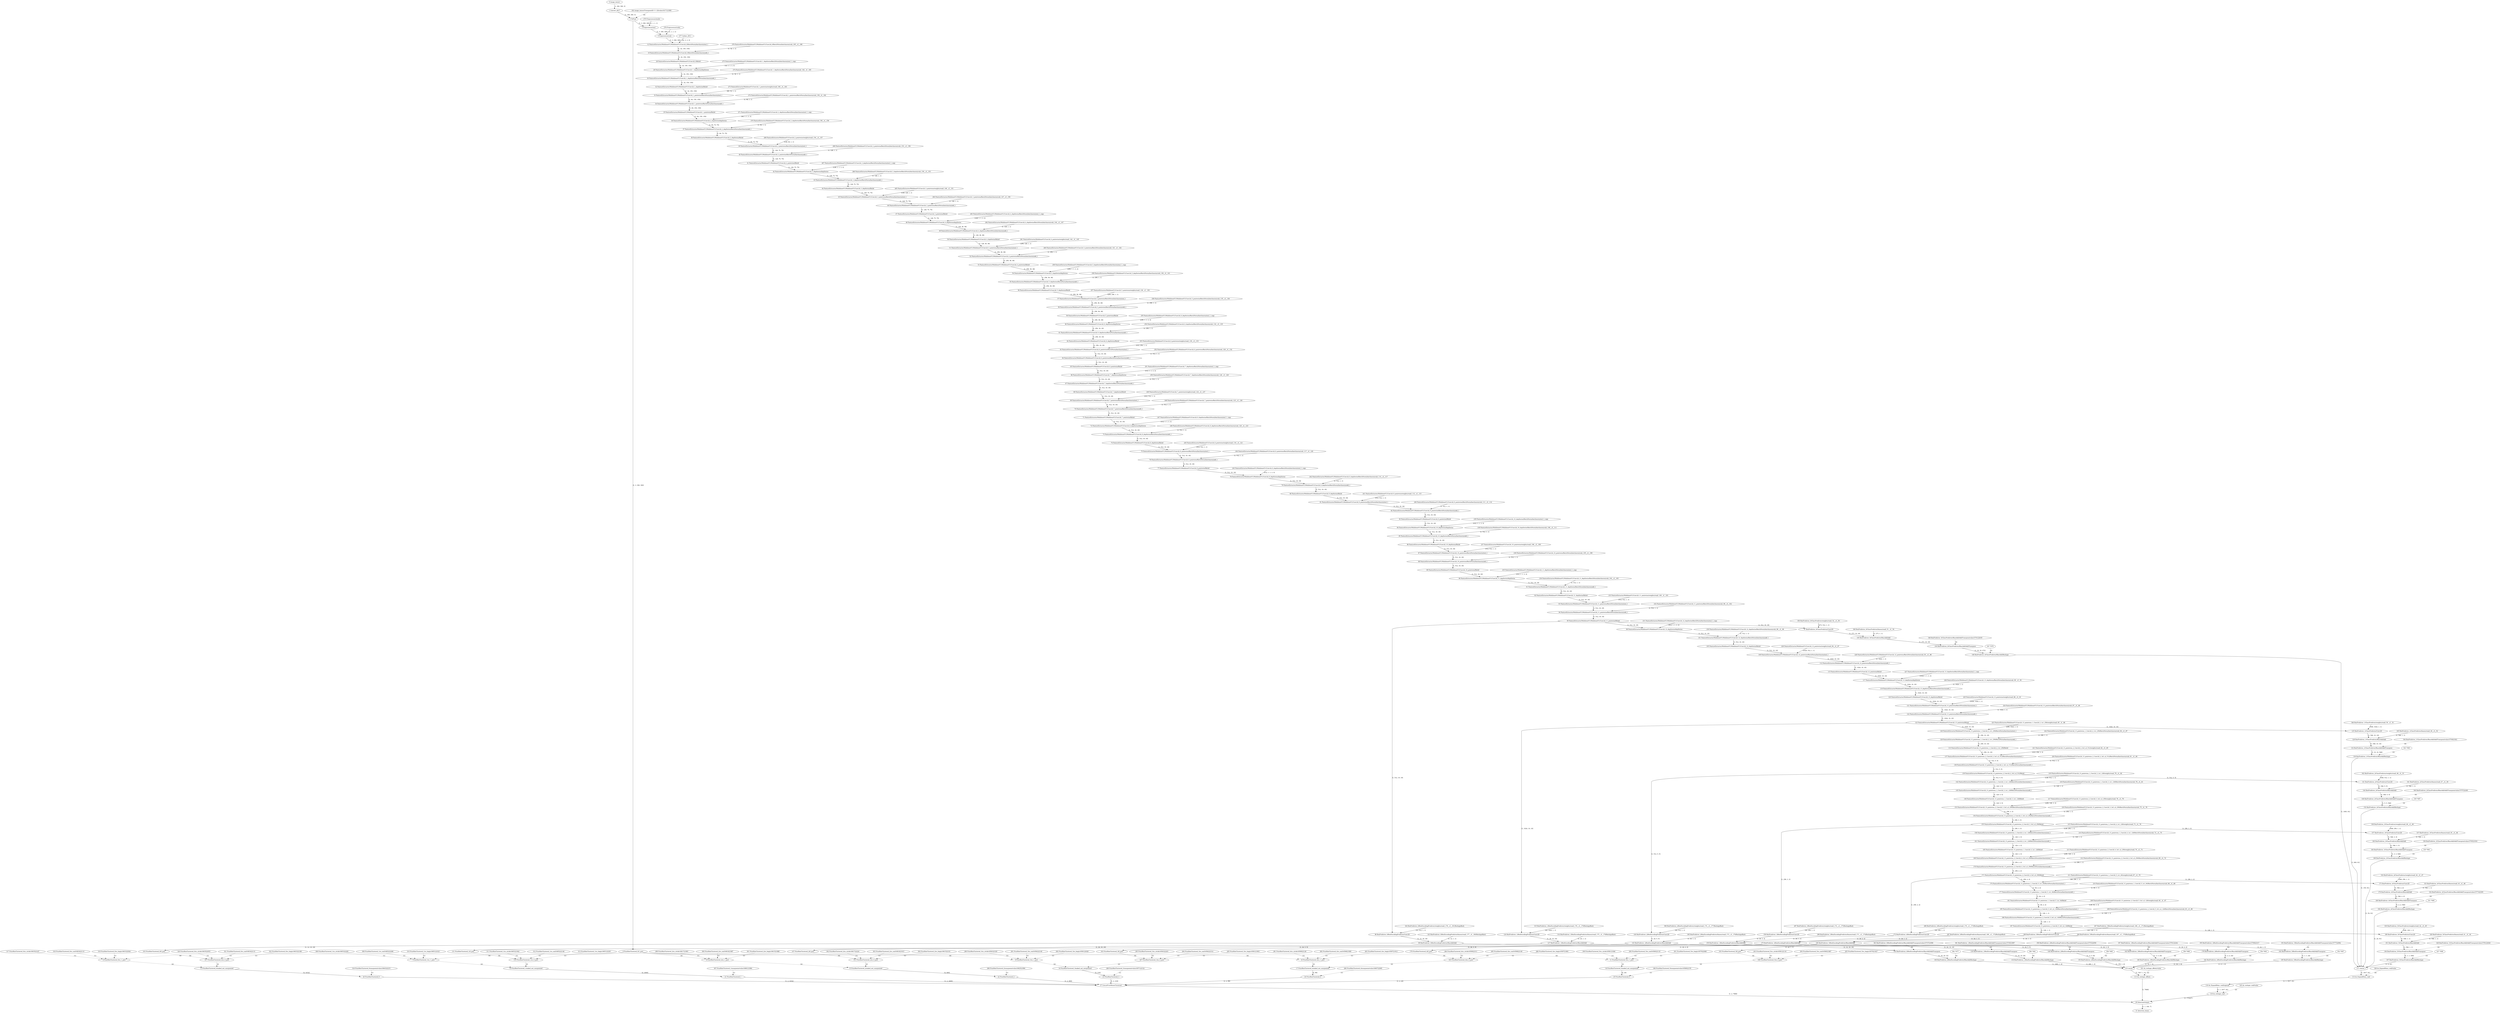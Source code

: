 strict digraph  {
"0 image_tensor" [id=0, type=Parameter];
"1 Convert_2817" [id=1, type=Convert];
"2 ToFloat" [id=2, type=Transpose];
"3 Preprocessor/mul" [id=3, type=Multiply];
"4 PriorBoxClustered_0/1_port" [id=4, type=ShapeOf];
"5 Preprocessor/sub" [id=5, type=Add];
"6 PriorBoxClustered_0/ss_1_port" [id=6, type=StridedSlice];
"7 PriorBoxClustered_1/ss_1_port" [id=7, type=StridedSlice];
"8 PriorBoxClustered_2/ss_1_port" [id=8, type=StridedSlice];
"9 PriorBoxClustered_3/ss_1_port" [id=9, type=StridedSlice];
"10 PriorBoxClustered_4/ss_1_port" [id=10, type=StridedSlice];
"11 PriorBoxClustered_5/ss_1_port" [id=11, type=StridedSlice];
"12 FeatureExtractor/MobilenetV1/MobilenetV1/Conv2d_0/BatchNorm/batchnorm/mul_1" [id=12, type=Convolution];
"13 PriorBoxClustered_0/naked_not_unsqueezed" [id=13, type=PriorBoxClustered];
"14 PriorBoxClustered_1/naked_not_unsqueezed" [id=14, type=PriorBoxClustered];
"15 PriorBoxClustered_2/naked_not_unsqueezed" [id=15, type=PriorBoxClustered];
"16 PriorBoxClustered_3/naked_not_unsqueezed" [id=16, type=PriorBoxClustered];
"17 PriorBoxClustered_4/naked_not_unsqueezed" [id=17, type=PriorBoxClustered];
"18 PriorBoxClustered_5/naked_not_unsqueezed" [id=18, type=PriorBoxClustered];
"19 FeatureExtractor/MobilenetV1/MobilenetV1/Conv2d_0/BatchNorm/batchnorm/add_1" [id=19, type=Add];
"20 PriorBoxClustered_0" [id=20, type=Unsqueeze];
"21 PriorBoxClustered_1" [id=21, type=Unsqueeze];
"22 PriorBoxClustered_2" [id=22, type=Unsqueeze];
"23 PriorBoxClustered_3" [id=23, type=Unsqueeze];
"24 PriorBoxClustered_4" [id=24, type=Unsqueeze];
"25 PriorBoxClustered_5" [id=25, type=Unsqueeze];
"26 FeatureExtractor/MobilenetV1/MobilenetV1/Conv2d_0/Relu6" [id=26, type=Clamp];
"27 ConcatPriorBoxesClustered" [id=27, type=Concat];
"28 FeatureExtractor/MobilenetV1/MobilenetV1/Conv2d_1_depthwise/depthwise" [id=28, type=GroupConvolution];
"29 DetectionOutput" [id=29, type=DetectionOutput];
"30 FeatureExtractor/MobilenetV1/MobilenetV1/Conv2d_1_depthwise/BatchNorm/batchnorm/add_1" [id=30, type=Add];
"31 detection_boxes" [id=31, type=Result];
"32 FeatureExtractor/MobilenetV1/MobilenetV1/Conv2d_1_depthwise/Relu6" [id=32, type=Clamp];
"33 FeatureExtractor/MobilenetV1/MobilenetV1/Conv2d_1_pointwise/BatchNorm/batchnorm/mul_1" [id=33, type=Convolution];
"34 FeatureExtractor/MobilenetV1/MobilenetV1/Conv2d_1_pointwise/BatchNorm/batchnorm/add_1" [id=34, type=Add];
"35 FeatureExtractor/MobilenetV1/MobilenetV1/Conv2d_1_pointwise/Relu6" [id=35, type=Clamp];
"36 FeatureExtractor/MobilenetV1/MobilenetV1/Conv2d_2_depthwise/depthwise" [id=36, type=GroupConvolution];
"37 FeatureExtractor/MobilenetV1/MobilenetV1/Conv2d_2_depthwise/BatchNorm/batchnorm/add_1" [id=37, type=Add];
"38 FeatureExtractor/MobilenetV1/MobilenetV1/Conv2d_2_depthwise/Relu6" [id=38, type=Clamp];
"39 FeatureExtractor/MobilenetV1/MobilenetV1/Conv2d_2_pointwise/BatchNorm/batchnorm/mul_1" [id=39, type=Convolution];
"40 FeatureExtractor/MobilenetV1/MobilenetV1/Conv2d_2_pointwise/BatchNorm/batchnorm/add_1" [id=40, type=Add];
"41 FeatureExtractor/MobilenetV1/MobilenetV1/Conv2d_2_pointwise/Relu6" [id=41, type=Clamp];
"42 FeatureExtractor/MobilenetV1/MobilenetV1/Conv2d_3_depthwise/depthwise" [id=42, type=GroupConvolution];
"43 FeatureExtractor/MobilenetV1/MobilenetV1/Conv2d_3_depthwise/BatchNorm/batchnorm/add_1" [id=43, type=Add];
"44 FeatureExtractor/MobilenetV1/MobilenetV1/Conv2d_3_depthwise/Relu6" [id=44, type=Clamp];
"45 FeatureExtractor/MobilenetV1/MobilenetV1/Conv2d_3_pointwise/BatchNorm/batchnorm/mul_1" [id=45, type=Convolution];
"46 FeatureExtractor/MobilenetV1/MobilenetV1/Conv2d_3_pointwise/BatchNorm/batchnorm/add_1" [id=46, type=Add];
"47 FeatureExtractor/MobilenetV1/MobilenetV1/Conv2d_3_pointwise/Relu6" [id=47, type=Clamp];
"48 FeatureExtractor/MobilenetV1/MobilenetV1/Conv2d_4_depthwise/depthwise" [id=48, type=GroupConvolution];
"49 FeatureExtractor/MobilenetV1/MobilenetV1/Conv2d_4_depthwise/BatchNorm/batchnorm/add_1" [id=49, type=Add];
"50 FeatureExtractor/MobilenetV1/MobilenetV1/Conv2d_4_depthwise/Relu6" [id=50, type=Clamp];
"51 FeatureExtractor/MobilenetV1/MobilenetV1/Conv2d_4_pointwise/BatchNorm/batchnorm/mul_1" [id=51, type=Convolution];
"52 FeatureExtractor/MobilenetV1/MobilenetV1/Conv2d_4_pointwise/BatchNorm/batchnorm/add_1" [id=52, type=Add];
"53 FeatureExtractor/MobilenetV1/MobilenetV1/Conv2d_4_pointwise/Relu6" [id=53, type=Clamp];
"54 FeatureExtractor/MobilenetV1/MobilenetV1/Conv2d_5_depthwise/depthwise" [id=54, type=GroupConvolution];
"55 FeatureExtractor/MobilenetV1/MobilenetV1/Conv2d_5_depthwise/BatchNorm/batchnorm/add_1" [id=55, type=Add];
"56 FeatureExtractor/MobilenetV1/MobilenetV1/Conv2d_5_depthwise/Relu6" [id=56, type=Clamp];
"57 FeatureExtractor/MobilenetV1/MobilenetV1/Conv2d_5_pointwise/BatchNorm/batchnorm/mul_1" [id=57, type=Convolution];
"58 FeatureExtractor/MobilenetV1/MobilenetV1/Conv2d_5_pointwise/BatchNorm/batchnorm/add_1" [id=58, type=Add];
"59 FeatureExtractor/MobilenetV1/MobilenetV1/Conv2d_5_pointwise/Relu6" [id=59, type=Clamp];
"60 FeatureExtractor/MobilenetV1/MobilenetV1/Conv2d_6_depthwise/depthwise" [id=60, type=GroupConvolution];
"61 FeatureExtractor/MobilenetV1/MobilenetV1/Conv2d_6_depthwise/BatchNorm/batchnorm/add_1" [id=61, type=Add];
"62 FeatureExtractor/MobilenetV1/MobilenetV1/Conv2d_6_depthwise/Relu6" [id=62, type=Clamp];
"63 FeatureExtractor/MobilenetV1/MobilenetV1/Conv2d_6_pointwise/BatchNorm/batchnorm/mul_1" [id=63, type=Convolution];
"64 FeatureExtractor/MobilenetV1/MobilenetV1/Conv2d_6_pointwise/BatchNorm/batchnorm/add_1" [id=64, type=Add];
"65 FeatureExtractor/MobilenetV1/MobilenetV1/Conv2d_6_pointwise/Relu6" [id=65, type=Clamp];
"66 FeatureExtractor/MobilenetV1/MobilenetV1/Conv2d_7_depthwise/depthwise" [id=66, type=GroupConvolution];
"67 FeatureExtractor/MobilenetV1/MobilenetV1/Conv2d_7_depthwise/BatchNorm/batchnorm/add_1" [id=67, type=Add];
"68 FeatureExtractor/MobilenetV1/MobilenetV1/Conv2d_7_depthwise/Relu6" [id=68, type=Clamp];
"69 FeatureExtractor/MobilenetV1/MobilenetV1/Conv2d_7_pointwise/BatchNorm/batchnorm/mul_1" [id=69, type=Convolution];
"70 FeatureExtractor/MobilenetV1/MobilenetV1/Conv2d_7_pointwise/BatchNorm/batchnorm/add_1" [id=70, type=Add];
"71 FeatureExtractor/MobilenetV1/MobilenetV1/Conv2d_7_pointwise/Relu6" [id=71, type=Clamp];
"72 FeatureExtractor/MobilenetV1/MobilenetV1/Conv2d_8_depthwise/depthwise" [id=72, type=GroupConvolution];
"73 FeatureExtractor/MobilenetV1/MobilenetV1/Conv2d_8_depthwise/BatchNorm/batchnorm/add_1" [id=73, type=Add];
"74 FeatureExtractor/MobilenetV1/MobilenetV1/Conv2d_8_depthwise/Relu6" [id=74, type=Clamp];
"75 FeatureExtractor/MobilenetV1/MobilenetV1/Conv2d_8_pointwise/BatchNorm/batchnorm/mul_1" [id=75, type=Convolution];
"76 FeatureExtractor/MobilenetV1/MobilenetV1/Conv2d_8_pointwise/BatchNorm/batchnorm/add_1" [id=76, type=Add];
"77 FeatureExtractor/MobilenetV1/MobilenetV1/Conv2d_8_pointwise/Relu6" [id=77, type=Clamp];
"78 FeatureExtractor/MobilenetV1/MobilenetV1/Conv2d_9_depthwise/depthwise" [id=78, type=GroupConvolution];
"79 FeatureExtractor/MobilenetV1/MobilenetV1/Conv2d_9_depthwise/BatchNorm/batchnorm/add_1" [id=79, type=Add];
"80 FeatureExtractor/MobilenetV1/MobilenetV1/Conv2d_9_depthwise/Relu6" [id=80, type=Clamp];
"81 FeatureExtractor/MobilenetV1/MobilenetV1/Conv2d_9_pointwise/BatchNorm/batchnorm/mul_1" [id=81, type=Convolution];
"82 FeatureExtractor/MobilenetV1/MobilenetV1/Conv2d_9_pointwise/BatchNorm/batchnorm/add_1" [id=82, type=Add];
"83 FeatureExtractor/MobilenetV1/MobilenetV1/Conv2d_9_pointwise/Relu6" [id=83, type=Clamp];
"84 FeatureExtractor/MobilenetV1/MobilenetV1/Conv2d_10_depthwise/depthwise" [id=84, type=GroupConvolution];
"85 FeatureExtractor/MobilenetV1/MobilenetV1/Conv2d_10_depthwise/BatchNorm/batchnorm/add_1" [id=85, type=Add];
"86 FeatureExtractor/MobilenetV1/MobilenetV1/Conv2d_10_depthwise/Relu6" [id=86, type=Clamp];
"87 FeatureExtractor/MobilenetV1/MobilenetV1/Conv2d_10_pointwise/BatchNorm/batchnorm/mul_1" [id=87, type=Convolution];
"88 FeatureExtractor/MobilenetV1/MobilenetV1/Conv2d_10_pointwise/BatchNorm/batchnorm/add_1" [id=88, type=Add];
"89 FeatureExtractor/MobilenetV1/MobilenetV1/Conv2d_10_pointwise/Relu6" [id=89, type=Clamp];
"90 FeatureExtractor/MobilenetV1/MobilenetV1/Conv2d_11_depthwise/depthwise" [id=90, type=GroupConvolution];
"91 FeatureExtractor/MobilenetV1/MobilenetV1/Conv2d_11_depthwise/BatchNorm/batchnorm/add_1" [id=91, type=Add];
"92 FeatureExtractor/MobilenetV1/MobilenetV1/Conv2d_11_depthwise/Relu6" [id=92, type=Clamp];
"93 FeatureExtractor/MobilenetV1/MobilenetV1/Conv2d_11_pointwise/BatchNorm/batchnorm/mul_1" [id=93, type=Convolution];
"94 FeatureExtractor/MobilenetV1/MobilenetV1/Conv2d_11_pointwise/BatchNorm/batchnorm/add_1" [id=94, type=Add];
"95 FeatureExtractor/MobilenetV1/MobilenetV1/Conv2d_11_pointwise/Relu6" [id=95, type=Clamp];
"96 BoxPredictor_0/BoxEncodingPredictor/Conv2D" [id=96, type=Convolution];
"97 BoxPredictor_0/ClassPredictor/Conv2D" [id=97, type=Convolution];
"98 FeatureExtractor/MobilenetV1/MobilenetV1/Conv2d_12_depthwise/depthwise" [id=98, type=GroupConvolution];
"99 BoxPredictor_0/BoxEncodingPredictor/BiasAdd/Add" [id=99, type=Add];
"100 BoxPredictor_0/ClassPredictor/BiasAdd/Add" [id=100, type=Add];
"101 FeatureExtractor/MobilenetV1/MobilenetV1/Conv2d_12_depthwise/BatchNorm/batchnorm/add_1" [id=101, type=Add];
"102 BoxPredictor_0/BoxEncodingPredictor/BiasAdd/Add/Transpose" [id=102, type=Transpose];
"103 PriorBoxClustered_0/0_port" [id=103, type=ShapeOf];
"104 BoxPredictor_0/ClassPredictor/BiasAdd/Add/Transpose" [id=104, type=Transpose];
"105 FeatureExtractor/MobilenetV1/MobilenetV1/Conv2d_12_depthwise/Relu6" [id=105, type=Clamp];
"106 BoxPredictor_0/BoxEncodingPredictor/BiasAdd/Reshape" [id=106, type=Reshape];
"107 PriorBoxClustered_0/ss_0_port" [id=107, type=StridedSlice];
"108 BoxPredictor_0/ClassPredictor/BiasAdd/Reshape" [id=108, type=Reshape];
"109 FeatureExtractor/MobilenetV1/MobilenetV1/Conv2d_12_pointwise/BatchNorm/batchnorm/mul_1" [id=109, type=Convolution];
"110 concat" [id=110, type=Concat];
"111 concat_1" [id=111, type=Concat];
"112 FeatureExtractor/MobilenetV1/MobilenetV1/Conv2d_12_pointwise/BatchNorm/batchnorm/add_1" [id=112, type=Add];
"113 do_reshape_offsets" [id=113, type=Reshape];
"114 do_ExpandDims_conf" [id=114, type=Reshape];
"115 FeatureExtractor/MobilenetV1/MobilenetV1/Conv2d_12_pointwise/Relu6" [id=115, type=Clamp];
"116 do_ExpandDims_conf/sigmoid" [id=116, type=Sigmoid];
"117 FeatureExtractor/MobilenetV1/MobilenetV1/Conv2d_13_depthwise/depthwise" [id=117, type=GroupConvolution];
"118 do_reshape_conf" [id=118, type=Reshape];
"119 FeatureExtractor/MobilenetV1/MobilenetV1/Conv2d_13_depthwise/BatchNorm/batchnorm/add_1" [id=119, type=Add];
"120 FeatureExtractor/MobilenetV1/MobilenetV1/Conv2d_13_depthwise/Relu6" [id=120, type=Clamp];
"121 FeatureExtractor/MobilenetV1/MobilenetV1/Conv2d_13_pointwise/BatchNorm/batchnorm/mul_1" [id=121, type=Convolution];
"122 FeatureExtractor/MobilenetV1/MobilenetV1/Conv2d_13_pointwise/BatchNorm/batchnorm/add_1" [id=122, type=Add];
"123 FeatureExtractor/MobilenetV1/MobilenetV1/Conv2d_13_pointwise/Relu6" [id=123, type=Clamp];
"124 BoxPredictor_1/BoxEncodingPredictor/Conv2D" [id=124, type=Convolution];
"125 BoxPredictor_1/ClassPredictor/Conv2D" [id=125, type=Convolution];
"126 FeatureExtractor/MobilenetV1/Conv2d_13_pointwise_1_Conv2d_2_1x1_256/BatchNorm/batchnorm/mul_1" [id=126, type=Convolution];
"127 BoxPredictor_1/BoxEncodingPredictor/BiasAdd/Add" [id=127, type=Add];
"128 BoxPredictor_1/ClassPredictor/BiasAdd/Add" [id=128, type=Add];
"129 FeatureExtractor/MobilenetV1/Conv2d_13_pointwise_1_Conv2d_2_1x1_256/BatchNorm/batchnorm/add_1" [id=129, type=Add];
"130 BoxPredictor_1/BoxEncodingPredictor/BiasAdd/Add/Transpose" [id=130, type=Transpose];
"131 PriorBoxClustered_1/0_port" [id=131, type=ShapeOf];
"132 BoxPredictor_1/ClassPredictor/BiasAdd/Add/Transpose" [id=132, type=Transpose];
"133 FeatureExtractor/MobilenetV1/Conv2d_13_pointwise_1_Conv2d_2_1x1_256/Relu6" [id=133, type=Clamp];
"134 BoxPredictor_1/BoxEncodingPredictor/BiasAdd/Reshape" [id=134, type=Reshape];
"135 PriorBoxClustered_1/ss_0_port" [id=135, type=StridedSlice];
"136 BoxPredictor_1/ClassPredictor/BiasAdd/Reshape" [id=136, type=Reshape];
"137 FeatureExtractor/MobilenetV1/Conv2d_13_pointwise_2_Conv2d_2_3x3_s2_512/BatchNorm/batchnorm/mul_1" [id=137, type=Convolution];
"138 FeatureExtractor/MobilenetV1/Conv2d_13_pointwise_2_Conv2d_2_3x3_s2_512/BatchNorm/batchnorm/add_1" [id=138, type=Add];
"139 FeatureExtractor/MobilenetV1/Conv2d_13_pointwise_2_Conv2d_2_3x3_s2_512/Relu6" [id=139, type=Clamp];
"140 BoxPredictor_2/BoxEncodingPredictor/Conv2D" [id=140, type=Convolution];
"141 BoxPredictor_2/ClassPredictor/Conv2D" [id=141, type=Convolution];
"142 FeatureExtractor/MobilenetV1/Conv2d_13_pointwise_1_Conv2d_3_1x1_128/BatchNorm/batchnorm/mul_1" [id=142, type=Convolution];
"143 BoxPredictor_2/BoxEncodingPredictor/BiasAdd/Add" [id=143, type=Add];
"144 BoxPredictor_2/ClassPredictor/BiasAdd/Add" [id=144, type=Add];
"145 FeatureExtractor/MobilenetV1/Conv2d_13_pointwise_1_Conv2d_3_1x1_128/BatchNorm/batchnorm/add_1" [id=145, type=Add];
"146 BoxPredictor_2/BoxEncodingPredictor/BiasAdd/Add/Transpose" [id=146, type=Transpose];
"147 PriorBoxClustered_2/0_port" [id=147, type=ShapeOf];
"148 BoxPredictor_2/ClassPredictor/BiasAdd/Add/Transpose" [id=148, type=Transpose];
"149 FeatureExtractor/MobilenetV1/Conv2d_13_pointwise_1_Conv2d_3_1x1_128/Relu6" [id=149, type=Clamp];
"150 BoxPredictor_2/BoxEncodingPredictor/BiasAdd/Reshape" [id=150, type=Reshape];
"151 PriorBoxClustered_2/ss_0_port" [id=151, type=StridedSlice];
"152 BoxPredictor_2/ClassPredictor/BiasAdd/Reshape" [id=152, type=Reshape];
"153 FeatureExtractor/MobilenetV1/Conv2d_13_pointwise_2_Conv2d_3_3x3_s2_256/BatchNorm/batchnorm/mul_1" [id=153, type=Convolution];
"154 FeatureExtractor/MobilenetV1/Conv2d_13_pointwise_2_Conv2d_3_3x3_s2_256/BatchNorm/batchnorm/add_1" [id=154, type=Add];
"155 FeatureExtractor/MobilenetV1/Conv2d_13_pointwise_2_Conv2d_3_3x3_s2_256/Relu6" [id=155, type=Clamp];
"156 BoxPredictor_3/BoxEncodingPredictor/Conv2D" [id=156, type=Convolution];
"157 BoxPredictor_3/ClassPredictor/Conv2D" [id=157, type=Convolution];
"158 FeatureExtractor/MobilenetV1/Conv2d_13_pointwise_1_Conv2d_4_1x1_128/BatchNorm/batchnorm/mul_1" [id=158, type=Convolution];
"159 BoxPredictor_3/BoxEncodingPredictor/BiasAdd/Add" [id=159, type=Add];
"160 BoxPredictor_3/ClassPredictor/BiasAdd/Add" [id=160, type=Add];
"161 FeatureExtractor/MobilenetV1/Conv2d_13_pointwise_1_Conv2d_4_1x1_128/BatchNorm/batchnorm/add_1" [id=161, type=Add];
"162 BoxPredictor_3/BoxEncodingPredictor/BiasAdd/Add/Transpose" [id=162, type=Transpose];
"163 PriorBoxClustered_3/0_port" [id=163, type=ShapeOf];
"164 BoxPredictor_3/ClassPredictor/BiasAdd/Add/Transpose" [id=164, type=Transpose];
"165 FeatureExtractor/MobilenetV1/Conv2d_13_pointwise_1_Conv2d_4_1x1_128/Relu6" [id=165, type=Clamp];
"166 BoxPredictor_3/BoxEncodingPredictor/BiasAdd/Reshape" [id=166, type=Reshape];
"167 PriorBoxClustered_3/ss_0_port" [id=167, type=StridedSlice];
"168 BoxPredictor_3/ClassPredictor/BiasAdd/Reshape" [id=168, type=Reshape];
"169 FeatureExtractor/MobilenetV1/Conv2d_13_pointwise_2_Conv2d_4_3x3_s2_256/BatchNorm/batchnorm/mul_1" [id=169, type=Convolution];
"170 FeatureExtractor/MobilenetV1/Conv2d_13_pointwise_2_Conv2d_4_3x3_s2_256/BatchNorm/batchnorm/add_1" [id=170, type=Add];
"171 FeatureExtractor/MobilenetV1/Conv2d_13_pointwise_2_Conv2d_4_3x3_s2_256/Relu6" [id=171, type=Clamp];
"172 BoxPredictor_4/BoxEncodingPredictor/Conv2D" [id=172, type=Convolution];
"173 BoxPredictor_4/ClassPredictor/Conv2D" [id=173, type=Convolution];
"174 FeatureExtractor/MobilenetV1/Conv2d_13_pointwise_1_Conv2d_5_1x1_64/BatchNorm/batchnorm/mul_1" [id=174, type=Convolution];
"175 BoxPredictor_4/BoxEncodingPredictor/BiasAdd/Add" [id=175, type=Add];
"176 BoxPredictor_4/ClassPredictor/BiasAdd/Add" [id=176, type=Add];
"177 FeatureExtractor/MobilenetV1/Conv2d_13_pointwise_1_Conv2d_5_1x1_64/BatchNorm/batchnorm/add_1" [id=177, type=Add];
"178 BoxPredictor_4/BoxEncodingPredictor/BiasAdd/Add/Transpose" [id=178, type=Transpose];
"179 PriorBoxClustered_4/0_port" [id=179, type=ShapeOf];
"180 BoxPredictor_4/ClassPredictor/BiasAdd/Add/Transpose" [id=180, type=Transpose];
"181 FeatureExtractor/MobilenetV1/Conv2d_13_pointwise_1_Conv2d_5_1x1_64/Relu6" [id=181, type=Clamp];
"182 BoxPredictor_4/BoxEncodingPredictor/BiasAdd/Reshape" [id=182, type=Reshape];
"183 PriorBoxClustered_4/ss_0_port" [id=183, type=StridedSlice];
"184 BoxPredictor_4/ClassPredictor/BiasAdd/Reshape" [id=184, type=Reshape];
"185 FeatureExtractor/MobilenetV1/Conv2d_13_pointwise_2_Conv2d_5_3x3_s2_128/BatchNorm/batchnorm/mul_1" [id=185, type=Convolution];
"186 FeatureExtractor/MobilenetV1/Conv2d_13_pointwise_2_Conv2d_5_3x3_s2_128/BatchNorm/batchnorm/add_1" [id=186, type=Add];
"187 FeatureExtractor/MobilenetV1/Conv2d_13_pointwise_2_Conv2d_5_3x3_s2_128/Relu6" [id=187, type=Clamp];
"188 BoxPredictor_5/BoxEncodingPredictor/Conv2D" [id=188, type=Convolution];
"189 BoxPredictor_5/ClassPredictor/Conv2D" [id=189, type=Convolution];
"190 BoxPredictor_5/BoxEncodingPredictor/BiasAdd/Add" [id=190, type=Add];
"191 BoxPredictor_5/ClassPredictor/BiasAdd/Add" [id=191, type=Add];
"192 BoxPredictor_5/BoxEncodingPredictor/BiasAdd/Add/Transpose" [id=192, type=Transpose];
"193 PriorBoxClustered_5/0_port" [id=193, type=ShapeOf];
"194 BoxPredictor_5/ClassPredictor/BiasAdd/Add/Transpose" [id=194, type=Transpose];
"195 BoxPredictor_5/BoxEncodingPredictor/BiasAdd/Reshape" [id=195, type=Reshape];
"196 PriorBoxClustered_5/ss_0_port" [id=196, type=StridedSlice];
"197 BoxPredictor_5/ClassPredictor/BiasAdd/Reshape" [id=197, type=Reshape];
"198 PriorBoxClustered_5/unsqueeze/value1658922155" [id=198, type=Constant];
"199 PriorBoxClustered_5/ss_stride1658121846" [id=199, type=Constant];
"200 PriorBoxClustered_5/ss_end1658022119" [id=200, type=Constant];
"201 PriorBoxClustered_5/ss_begin1657922068" [id=201, type=Constant];
"202 image_tensor/Transpose([0 3 1 2])/value1617121900" [id=202, type=Constant];
"203 PriorBoxClustered_5/ss_stride1658122116" [id=203, type=Constant];
"204 PriorBoxClustered_5/ss_end1658021867" [id=204, type=Constant];
"205 PriorBoxClustered_5/ss_begin1657921927" [id=205, type=Constant];
"206 BoxPredictor_5/BoxEncodingPredictor/biases/read/_167__cf__170/ReshapeBack" [id=206, type=Constant];
"207 BoxPredictor_5/BoxEncodingPredictor/weights/read/_168__cf__171/ReshapeBack" [id=207, type=Constant];
"208 FeatureExtractor/MobilenetV1/Conv2d_13_pointwise_2_Conv2d_5_3x3_s2_128/BatchNorm/batchnorm/sub/_63__cf__66" [id=208, type=Constant];
"209 FeatureExtractor/MobilenetV1/Conv2d_13_pointwise_2_Conv2d_5_3x3_s2_128/weights/read/_64__cf__67" [id=209, type=Constant];
"210 FeatureExtractor/MobilenetV1/Conv2d_13_pointwise_1_Conv2d_5_1x1_64/BatchNorm/batchnorm/sub/_66__cf__69" [id=210, type=Constant];
"211 FeatureExtractor/MobilenetV1/Conv2d_13_pointwise_1_Conv2d_5_1x1_64/weights/read/_67__cf__70" [id=211, type=Constant];
"212 FeatureExtractor/MobilenetV1/Conv2d_13_pointwise_2_Conv2d_4_3x3_s2_256/BatchNorm/batchnorm/sub/_69__cf__72" [id=212, type=Constant];
"213 FeatureExtractor/MobilenetV1/Conv2d_13_pointwise_2_Conv2d_4_3x3_s2_256/weights/read/_70__cf__73" [id=213, type=Constant];
"214 FeatureExtractor/MobilenetV1/Conv2d_13_pointwise_1_Conv2d_4_1x1_128/BatchNorm/batchnorm/sub/_72__cf__75" [id=214, type=Constant];
"215 FeatureExtractor/MobilenetV1/Conv2d_13_pointwise_1_Conv2d_4_1x1_128/weights/read/_73__cf__76" [id=215, type=Constant];
"216 FeatureExtractor/MobilenetV1/Conv2d_13_pointwise_2_Conv2d_3_3x3_s2_256/BatchNorm/batchnorm/sub/_75__cf__78" [id=216, type=Constant];
"217 FeatureExtractor/MobilenetV1/Conv2d_13_pointwise_2_Conv2d_3_3x3_s2_256/weights/read/_76__cf__79" [id=217, type=Constant];
"218 FeatureExtractor/MobilenetV1/Conv2d_13_pointwise_1_Conv2d_3_1x1_128/BatchNorm/batchnorm/sub/_78__cf__81" [id=218, type=Constant];
"219 FeatureExtractor/MobilenetV1/Conv2d_13_pointwise_1_Conv2d_3_1x1_128/weights/read/_79__cf__82" [id=219, type=Constant];
"220 FeatureExtractor/MobilenetV1/Conv2d_13_pointwise_2_Conv2d_2_3x3_s2_512/BatchNorm/batchnorm/sub/_81__cf__84" [id=220, type=Constant];
"221 FeatureExtractor/MobilenetV1/Conv2d_13_pointwise_2_Conv2d_2_3x3_s2_512/weights/read/_82__cf__85" [id=221, type=Constant];
"222 FeatureExtractor/MobilenetV1/Conv2d_13_pointwise_1_Conv2d_2_1x1_256/BatchNorm/batchnorm/sub/_84__cf__87" [id=222, type=Constant];
"223 FeatureExtractor/MobilenetV1/Conv2d_13_pointwise_1_Conv2d_2_1x1_256/weights/read/_85__cf__88" [id=223, type=Constant];
"224 FeatureExtractor/MobilenetV1/MobilenetV1/Conv2d_13_pointwise/BatchNorm/batchnorm/sub/_87__cf__90" [id=224, type=Constant];
"225 FeatureExtractor/MobilenetV1/Conv2d_13_pointwise/weights/read/_88__cf__91" [id=225, type=Constant];
"226 FeatureExtractor/MobilenetV1/MobilenetV1/Conv2d_13_depthwise/BatchNorm/batchnorm/sub/_90__cf__93" [id=226, type=Constant];
"227 FeatureExtractor/MobilenetV1/MobilenetV1/Conv2d_13_depthwise/BatchNorm/batchnorm/mul_1_copy" [id=227, type=Constant];
"228 FeatureExtractor/MobilenetV1/MobilenetV1/Conv2d_12_pointwise/BatchNorm/batchnorm/sub/_93__cf__96" [id=228, type=Constant];
"229 FeatureExtractor/MobilenetV1/Conv2d_12_pointwise/weights/read/_94__cf__97" [id=229, type=Constant];
"230 FeatureExtractor/MobilenetV1/MobilenetV1/Conv2d_12_depthwise/BatchNorm/batchnorm/sub/_96__cf__99" [id=230, type=Constant];
"231 FeatureExtractor/MobilenetV1/MobilenetV1/Conv2d_12_depthwise/BatchNorm/batchnorm/mul_1_copy" [id=231, type=Constant];
"232 FeatureExtractor/MobilenetV1/MobilenetV1/Conv2d_11_pointwise/BatchNorm/batchnorm/sub/_99__cf__102" [id=232, type=Constant];
"233 FeatureExtractor/MobilenetV1/Conv2d_11_pointwise/weights/read/_100__cf__103" [id=233, type=Constant];
"234 FeatureExtractor/MobilenetV1/MobilenetV1/Conv2d_11_depthwise/BatchNorm/batchnorm/sub/_102__cf__105" [id=234, type=Constant];
"235 FeatureExtractor/MobilenetV1/MobilenetV1/Conv2d_11_depthwise/BatchNorm/batchnorm/mul_1_copy" [id=235, type=Constant];
"236 FeatureExtractor/MobilenetV1/MobilenetV1/Conv2d_10_pointwise/BatchNorm/batchnorm/sub/_105__cf__108" [id=236, type=Constant];
"237 FeatureExtractor/MobilenetV1/Conv2d_10_pointwise/weights/read/_106__cf__109" [id=237, type=Constant];
"238 FeatureExtractor/MobilenetV1/MobilenetV1/Conv2d_10_depthwise/BatchNorm/batchnorm/sub/_108__cf__111" [id=238, type=Constant];
"239 FeatureExtractor/MobilenetV1/MobilenetV1/Conv2d_10_depthwise/BatchNorm/batchnorm/mul_1_copy" [id=239, type=Constant];
"240 FeatureExtractor/MobilenetV1/MobilenetV1/Conv2d_9_pointwise/BatchNorm/batchnorm/sub/_111__cf__114" [id=240, type=Constant];
"241 FeatureExtractor/MobilenetV1/Conv2d_9_pointwise/weights/read/_112__cf__115" [id=241, type=Constant];
"242 FeatureExtractor/MobilenetV1/MobilenetV1/Conv2d_9_depthwise/BatchNorm/batchnorm/sub/_114__cf__117" [id=242, type=Constant];
"243 FeatureExtractor/MobilenetV1/MobilenetV1/Conv2d_9_depthwise/BatchNorm/batchnorm/mul_1_copy" [id=243, type=Constant];
"244 FeatureExtractor/MobilenetV1/MobilenetV1/Conv2d_8_pointwise/BatchNorm/batchnorm/sub/_117__cf__120" [id=244, type=Constant];
"245 FeatureExtractor/MobilenetV1/Conv2d_8_pointwise/weights/read/_118__cf__121" [id=245, type=Constant];
"246 FeatureExtractor/MobilenetV1/MobilenetV1/Conv2d_8_depthwise/BatchNorm/batchnorm/sub/_120__cf__123" [id=246, type=Constant];
"247 FeatureExtractor/MobilenetV1/MobilenetV1/Conv2d_8_depthwise/BatchNorm/batchnorm/mul_1_copy" [id=247, type=Constant];
"248 FeatureExtractor/MobilenetV1/MobilenetV1/Conv2d_7_pointwise/BatchNorm/batchnorm/sub/_123__cf__126" [id=248, type=Constant];
"249 FeatureExtractor/MobilenetV1/Conv2d_7_pointwise/weights/read/_124__cf__127" [id=249, type=Constant];
"250 FeatureExtractor/MobilenetV1/MobilenetV1/Conv2d_7_depthwise/BatchNorm/batchnorm/sub/_126__cf__129" [id=250, type=Constant];
"251 FeatureExtractor/MobilenetV1/MobilenetV1/Conv2d_7_depthwise/BatchNorm/batchnorm/mul_1_copy" [id=251, type=Constant];
"252 FeatureExtractor/MobilenetV1/MobilenetV1/Conv2d_6_pointwise/BatchNorm/batchnorm/sub/_129__cf__132" [id=252, type=Constant];
"253 FeatureExtractor/MobilenetV1/Conv2d_6_pointwise/weights/read/_130__cf__133" [id=253, type=Constant];
"254 FeatureExtractor/MobilenetV1/MobilenetV1/Conv2d_6_depthwise/BatchNorm/batchnorm/sub/_132__cf__135" [id=254, type=Constant];
"255 FeatureExtractor/MobilenetV1/MobilenetV1/Conv2d_6_depthwise/BatchNorm/batchnorm/mul_1_copy" [id=255, type=Constant];
"256 FeatureExtractor/MobilenetV1/MobilenetV1/Conv2d_5_pointwise/BatchNorm/batchnorm/sub/_135__cf__138" [id=256, type=Constant];
"257 FeatureExtractor/MobilenetV1/Conv2d_5_pointwise/weights/read/_136__cf__139" [id=257, type=Constant];
"258 FeatureExtractor/MobilenetV1/MobilenetV1/Conv2d_5_depthwise/BatchNorm/batchnorm/sub/_138__cf__141" [id=258, type=Constant];
"259 FeatureExtractor/MobilenetV1/MobilenetV1/Conv2d_5_depthwise/BatchNorm/batchnorm/mul_1_copy" [id=259, type=Constant];
"260 FeatureExtractor/MobilenetV1/MobilenetV1/Conv2d_4_pointwise/BatchNorm/batchnorm/sub/_141__cf__144" [id=260, type=Constant];
"261 FeatureExtractor/MobilenetV1/Conv2d_4_pointwise/weights/read/_142__cf__145" [id=261, type=Constant];
"262 FeatureExtractor/MobilenetV1/MobilenetV1/Conv2d_4_depthwise/BatchNorm/batchnorm/sub/_144__cf__147" [id=262, type=Constant];
"263 FeatureExtractor/MobilenetV1/MobilenetV1/Conv2d_4_depthwise/BatchNorm/batchnorm/mul_1_copy" [id=263, type=Constant];
"264 FeatureExtractor/MobilenetV1/MobilenetV1/Conv2d_3_pointwise/BatchNorm/batchnorm/sub/_147__cf__150" [id=264, type=Constant];
"265 FeatureExtractor/MobilenetV1/Conv2d_3_pointwise/weights/read/_148__cf__151" [id=265, type=Constant];
"266 FeatureExtractor/MobilenetV1/MobilenetV1/Conv2d_3_depthwise/BatchNorm/batchnorm/sub/_150__cf__153" [id=266, type=Constant];
"267 FeatureExtractor/MobilenetV1/MobilenetV1/Conv2d_3_depthwise/BatchNorm/batchnorm/mul_1_copy" [id=267, type=Constant];
"268 FeatureExtractor/MobilenetV1/MobilenetV1/Conv2d_2_pointwise/BatchNorm/batchnorm/sub/_153__cf__156" [id=268, type=Constant];
"269 FeatureExtractor/MobilenetV1/Conv2d_2_pointwise/weights/read/_154__cf__157" [id=269, type=Constant];
"270 FeatureExtractor/MobilenetV1/MobilenetV1/Conv2d_2_depthwise/BatchNorm/batchnorm/sub/_156__cf__159" [id=270, type=Constant];
"271 FeatureExtractor/MobilenetV1/MobilenetV1/Conv2d_2_depthwise/BatchNorm/batchnorm/mul_1_copy" [id=271, type=Constant];
"272 FeatureExtractor/MobilenetV1/MobilenetV1/Conv2d_1_pointwise/BatchNorm/batchnorm/sub/_159__cf__162" [id=272, type=Constant];
"273 FeatureExtractor/MobilenetV1/Conv2d_1_pointwise/weights/read/_160__cf__163" [id=273, type=Constant];
"274 FeatureExtractor/MobilenetV1/MobilenetV1/Conv2d_1_depthwise/BatchNorm/batchnorm/sub/_162__cf__165" [id=274, type=Constant];
"275 FeatureExtractor/MobilenetV1/MobilenetV1/Conv2d_1_depthwise/BatchNorm/batchnorm/mul_1_copy" [id=275, type=Constant];
"276 FeatureExtractor/MobilenetV1/MobilenetV1/Conv2d_0/BatchNorm/batchnorm/sub/_165__cf__168" [id=276, type=Constant];
"277 Gather_2911" [id=277, type=Constant];
"278 Preprocessor/sub/y" [id=278, type=Constant];
"279 Preprocessor/mul/x" [id=279, type=Constant];
"280 PriorBoxClustered_4/unsqueeze/value1660722065" [id=280, type=Constant];
"281 PriorBoxClustered_4/ss_stride1659922128" [id=281, type=Constant];
"282 PriorBoxClustered_4/ss_end1659821909" [id=282, type=Constant];
"283 PriorBoxClustered_4/ss_begin1659721912" [id=283, type=Constant];
"284 PriorBoxClustered_4/ss_stride1659922311" [id=284, type=Constant];
"285 PriorBoxClustered_4/ss_end1659822149" [id=285, type=Constant];
"286 PriorBoxClustered_4/ss_begin1659721861" [id=286, type=Constant];
"287 BoxPredictor_4/BoxEncodingPredictor/biases/read/_169__cf__172/ReshapeBack" [id=287, type=Constant];
"288 BoxPredictor_4/BoxEncodingPredictor/weights/read/_170__cf__173/ReshapeBack" [id=288, type=Constant];
"289 PriorBoxClustered_3/unsqueeze/value1657122122" [id=289, type=Constant];
"290 PriorBoxClustered_3/ss_stride1656322320" [id=290, type=Constant];
"291 PriorBoxClustered_3/ss_end1656222140" [id=291, type=Constant];
"292 PriorBoxClustered_3/ss_begin1656122026" [id=292, type=Constant];
"293 PriorBoxClustered_3/ss_stride1656322203" [id=293, type=Constant];
"294 PriorBoxClustered_3/ss_end1656222314" [id=294, type=Constant];
"295 PriorBoxClustered_3/ss_begin1656121903" [id=295, type=Constant];
"296 BoxPredictor_3/BoxEncodingPredictor/biases/read/_171__cf__174/ReshapeBack" [id=296, type=Constant];
"297 BoxPredictor_3/BoxEncodingPredictor/weights/read/_172__cf__175/ReshapeBack" [id=297, type=Constant];
"298 PriorBoxClustered_2/unsqueeze/value1662521894" [id=298, type=Constant];
"299 PriorBoxClustered_2/ss_stride1661721993" [id=299, type=Constant];
"300 PriorBoxClustered_2/ss_end1661621987" [id=300, type=Constant];
"301 PriorBoxClustered_2/ss_begin1661521888" [id=301, type=Constant];
"302 PriorBoxClustered_2/ss_stride1661722224" [id=302, type=Constant];
"303 PriorBoxClustered_2/ss_end1661621915" [id=303, type=Constant];
"304 PriorBoxClustered_2/ss_begin1661522101" [id=304, type=Constant];
"305 BoxPredictor_2/BoxEncodingPredictor/biases/read/_173__cf__176/ReshapeBack" [id=305, type=Constant];
"306 BoxPredictor_2/BoxEncodingPredictor/weights/read/_174__cf__177/ReshapeBack" [id=306, type=Constant];
"307 PriorBoxClustered_1/unsqueeze/value1666121864" [id=307, type=Constant];
"308 PriorBoxClustered_1/ss_stride1665322200" [id=308, type=Constant];
"309 PriorBoxClustered_1/ss_end1665222266" [id=309, type=Constant];
"310 PriorBoxClustered_1/ss_begin1665122323" [id=310, type=Constant];
"311 PriorBoxClustered_1/ss_stride1665321942" [id=311, type=Constant];
"312 PriorBoxClustered_1/ss_end1665222146" [id=312, type=Constant];
"313 PriorBoxClustered_1/ss_begin1665122245" [id=313, type=Constant];
"314 BoxPredictor_1/BoxEncodingPredictor/biases/read/_175__cf__178/ReshapeBack" [id=314, type=Constant];
"315 BoxPredictor_1/BoxEncodingPredictor/weights/read/_176__cf__179/ReshapeBack" [id=315, type=Constant];
"316 PriorBoxClustered_0/unsqueeze/value1664322215" [id=316, type=Constant];
"317 PriorBoxClustered_0/ss_stride1663522167" [id=317, type=Constant];
"318 PriorBoxClustered_0/ss_end1663422110" [id=318, type=Constant];
"319 PriorBoxClustered_0/ss_begin1663322044" [id=319, type=Constant];
"320 PriorBoxClustered_0/ss_stride1663522053" [id=320, type=Constant];
"321 PriorBoxClustered_0/ss_end1663422131" [id=321, type=Constant];
"322 PriorBoxClustered_0/ss_begin1663322188" [id=322, type=Constant];
"323 BoxPredictor_0/BoxEncodingPredictor/biases/read/_177__cf__180/ReshapeBack" [id=323, type=Constant];
"324 BoxPredictor_0/BoxEncodingPredictor/weights/read/_178__cf__181/ReshapeBack" [id=324, type=Constant];
"325 do_reshape_conf/value" [id=325, type=Constant];
"326 do_ExpandDims_conf/value" [id=326, type=Constant];
"327 7099" [id=327, type=Constant];
"328 BoxPredictor_5/ClassPredictor/BiasAdd/Add/Transpose/value1578122020" [id=328, type=Constant];
"329 BoxPredictor_5/ClassPredictor/biases/read/_41__cf__44" [id=329, type=Constant];
"330 BoxPredictor_5/ClassPredictor/weights/read/_42__cf__45" [id=330, type=Constant];
"331 7095" [id=331, type=Constant];
"332 BoxPredictor_4/ClassPredictor/BiasAdd/Add/Transpose/value1577322305" [id=332, type=Constant];
"333 BoxPredictor_4/ClassPredictor/biases/read/_43__cf__46" [id=333, type=Constant];
"334 BoxPredictor_4/ClassPredictor/weights/read/_44__cf__47" [id=334, type=Constant];
"335 7091" [id=335, type=Constant];
"336 BoxPredictor_3/ClassPredictor/BiasAdd/Add/Transpose/value1576521918" [id=336, type=Constant];
"337 BoxPredictor_3/ClassPredictor/biases/read/_45__cf__48" [id=337, type=Constant];
"338 BoxPredictor_3/ClassPredictor/weights/read/_46__cf__49" [id=338, type=Constant];
"339 7087" [id=339, type=Constant];
"340 BoxPredictor_2/ClassPredictor/BiasAdd/Add/Transpose/value1575722248" [id=340, type=Constant];
"341 BoxPredictor_2/ClassPredictor/biases/read/_47__cf__50" [id=341, type=Constant];
"342 BoxPredictor_2/ClassPredictor/weights/read/_48__cf__51" [id=342, type=Constant];
"343 7083" [id=343, type=Constant];
"344 BoxPredictor_1/ClassPredictor/BiasAdd/Add/Transpose/value1574921921" [id=344, type=Constant];
"345 BoxPredictor_1/ClassPredictor/biases/read/_49__cf__52" [id=345, type=Constant];
"346 BoxPredictor_1/ClassPredictor/weights/read/_50__cf__53" [id=346, type=Constant];
"347 7079" [id=347, type=Constant];
"348 BoxPredictor_0/ClassPredictor/BiasAdd/Add/Transpose/value1574122035" [id=348, type=Constant];
"349 BoxPredictor_0/ClassPredictor/biases/read/_51__cf__54" [id=349, type=Constant];
"350 BoxPredictor_0/ClassPredictor/weights/read/_52__cf__55" [id=350, type=Constant];
"351 do_reshape_offsets/value" [id=351, type=Constant];
"352 7097" [id=352, type=Constant];
"353 BoxPredictor_5/BoxEncodingPredictor/BiasAdd/Add/Transpose/value1577722092" [id=353, type=Constant];
"354 7093" [id=354, type=Constant];
"355 BoxPredictor_4/BoxEncodingPredictor/BiasAdd/Add/Transpose/value1576922317" [id=355, type=Constant];
"356 7089" [id=356, type=Constant];
"357 BoxPredictor_3/BoxEncodingPredictor/BiasAdd/Add/Transpose/value1576122242" [id=357, type=Constant];
"358 7085" [id=358, type=Constant];
"359 BoxPredictor_2/BoxEncodingPredictor/BiasAdd/Add/Transpose/value1575322050" [id=359, type=Constant];
"360 7081" [id=360, type=Constant];
"361 BoxPredictor_1/BoxEncodingPredictor/BiasAdd/Add/Transpose/value1574521897" [id=361, type=Constant];
"362 7077" [id=362, type=Constant];
"363 BoxPredictor_0/BoxEncodingPredictor/BiasAdd/Add/Transpose/value1573721858" [id=363, type=Constant];
"0 image_tensor" -> "1 Convert_2817"  [label="[1, 300, 300, 3]", style=dashed];
"1 Convert_2817" -> "2 ToFloat"  [label="[1, 300, 300, 3]", style=solid];
"2 ToFloat" -> "3 Preprocessor/mul"  [label="[1, 3, 300, 300]", style=solid];
"2 ToFloat" -> "4 PriorBoxClustered_0/1_port"  [label="[1, 3, 300, 300]", style=solid];
"3 Preprocessor/mul" -> "5 Preprocessor/sub"  [label="[1, 3, 300, 300]", style=solid];
"4 PriorBoxClustered_0/1_port" -> "6 PriorBoxClustered_0/ss_1_port"  [label="[4]", style=dashed];
"4 PriorBoxClustered_0/1_port" -> "7 PriorBoxClustered_1/ss_1_port"  [label="[4]", style=dashed];
"4 PriorBoxClustered_0/1_port" -> "8 PriorBoxClustered_2/ss_1_port"  [label="[4]", style=dashed];
"4 PriorBoxClustered_0/1_port" -> "9 PriorBoxClustered_3/ss_1_port"  [label="[4]", style=dashed];
"4 PriorBoxClustered_0/1_port" -> "10 PriorBoxClustered_4/ss_1_port"  [label="[4]", style=dashed];
"4 PriorBoxClustered_0/1_port" -> "11 PriorBoxClustered_5/ss_1_port"  [label="[4]", style=dashed];
"5 Preprocessor/sub" -> "12 FeatureExtractor/MobilenetV1/MobilenetV1/Conv2d_0/BatchNorm/batchnorm/mul_1"  [label="[1, 3, 300, 300]", style=solid];
"6 PriorBoxClustered_0/ss_1_port" -> "13 PriorBoxClustered_0/naked_not_unsqueezed"  [label="[2]", style=dashed];
"7 PriorBoxClustered_1/ss_1_port" -> "14 PriorBoxClustered_1/naked_not_unsqueezed"  [label="[2]", style=dashed];
"8 PriorBoxClustered_2/ss_1_port" -> "15 PriorBoxClustered_2/naked_not_unsqueezed"  [label="[2]", style=dashed];
"9 PriorBoxClustered_3/ss_1_port" -> "16 PriorBoxClustered_3/naked_not_unsqueezed"  [label="[2]", style=dashed];
"10 PriorBoxClustered_4/ss_1_port" -> "17 PriorBoxClustered_4/naked_not_unsqueezed"  [label="[2]", style=dashed];
"11 PriorBoxClustered_5/ss_1_port" -> "18 PriorBoxClustered_5/naked_not_unsqueezed"  [label="[2]", style=dashed];
"12 FeatureExtractor/MobilenetV1/MobilenetV1/Conv2d_0/BatchNorm/batchnorm/mul_1" -> "19 FeatureExtractor/MobilenetV1/MobilenetV1/Conv2d_0/BatchNorm/batchnorm/add_1"  [label="[1, 32, 150, 150]", style=solid];
"13 PriorBoxClustered_0/naked_not_unsqueezed" -> "20 PriorBoxClustered_0"  [label="[2, 4332]", style=solid];
"14 PriorBoxClustered_1/naked_not_unsqueezed" -> "21 PriorBoxClustered_1"  [label="[2, 2400]", style=solid];
"15 PriorBoxClustered_2/naked_not_unsqueezed" -> "22 PriorBoxClustered_2"  [label="[2, 600]", style=solid];
"16 PriorBoxClustered_3/naked_not_unsqueezed" -> "23 PriorBoxClustered_3"  [label="[2, 216]", style=solid];
"17 PriorBoxClustered_4/naked_not_unsqueezed" -> "24 PriorBoxClustered_4"  [label="[2, 96]", style=solid];
"18 PriorBoxClustered_5/naked_not_unsqueezed" -> "25 PriorBoxClustered_5"  [label="[2, 24]", style=solid];
"19 FeatureExtractor/MobilenetV1/MobilenetV1/Conv2d_0/BatchNorm/batchnorm/add_1" -> "26 FeatureExtractor/MobilenetV1/MobilenetV1/Conv2d_0/Relu6"  [label="[1, 32, 150, 150]", style=solid];
"20 PriorBoxClustered_0" -> "27 ConcatPriorBoxesClustered"  [label="[1, 2, 4332]", style=solid];
"21 PriorBoxClustered_1" -> "27 ConcatPriorBoxesClustered"  [label="[1, 2, 2400]", style=solid];
"22 PriorBoxClustered_2" -> "27 ConcatPriorBoxesClustered"  [label="[1, 2, 600]", style=solid];
"23 PriorBoxClustered_3" -> "27 ConcatPriorBoxesClustered"  [label="[1, 2, 216]", style=solid];
"24 PriorBoxClustered_4" -> "27 ConcatPriorBoxesClustered"  [label="[1, 2, 96]", style=solid];
"25 PriorBoxClustered_5" -> "27 ConcatPriorBoxesClustered"  [label="[1, 2, 24]", style=solid];
"26 FeatureExtractor/MobilenetV1/MobilenetV1/Conv2d_0/Relu6" -> "28 FeatureExtractor/MobilenetV1/MobilenetV1/Conv2d_1_depthwise/depthwise"  [label="[1, 32, 150, 150]", style=solid];
"27 ConcatPriorBoxesClustered" -> "29 DetectionOutput"  [label="[1, 2, 7668]", style=solid];
"28 FeatureExtractor/MobilenetV1/MobilenetV1/Conv2d_1_depthwise/depthwise" -> "30 FeatureExtractor/MobilenetV1/MobilenetV1/Conv2d_1_depthwise/BatchNorm/batchnorm/add_1"  [label="[1, 32, 150, 150]", style=solid];
"29 DetectionOutput" -> "31 detection_boxes"  [label="[1, 1, 100, 7]", style=solid];
"30 FeatureExtractor/MobilenetV1/MobilenetV1/Conv2d_1_depthwise/BatchNorm/batchnorm/add_1" -> "32 FeatureExtractor/MobilenetV1/MobilenetV1/Conv2d_1_depthwise/Relu6"  [label="[1, 32, 150, 150]", style=solid];
"32 FeatureExtractor/MobilenetV1/MobilenetV1/Conv2d_1_depthwise/Relu6" -> "33 FeatureExtractor/MobilenetV1/MobilenetV1/Conv2d_1_pointwise/BatchNorm/batchnorm/mul_1"  [label="[1, 32, 150, 150]", style=solid];
"33 FeatureExtractor/MobilenetV1/MobilenetV1/Conv2d_1_pointwise/BatchNorm/batchnorm/mul_1" -> "34 FeatureExtractor/MobilenetV1/MobilenetV1/Conv2d_1_pointwise/BatchNorm/batchnorm/add_1"  [label="[1, 64, 150, 150]", style=solid];
"34 FeatureExtractor/MobilenetV1/MobilenetV1/Conv2d_1_pointwise/BatchNorm/batchnorm/add_1" -> "35 FeatureExtractor/MobilenetV1/MobilenetV1/Conv2d_1_pointwise/Relu6"  [label="[1, 64, 150, 150]", style=solid];
"35 FeatureExtractor/MobilenetV1/MobilenetV1/Conv2d_1_pointwise/Relu6" -> "36 FeatureExtractor/MobilenetV1/MobilenetV1/Conv2d_2_depthwise/depthwise"  [label="[1, 64, 150, 150]", style=solid];
"36 FeatureExtractor/MobilenetV1/MobilenetV1/Conv2d_2_depthwise/depthwise" -> "37 FeatureExtractor/MobilenetV1/MobilenetV1/Conv2d_2_depthwise/BatchNorm/batchnorm/add_1"  [label="[1, 64, 75, 75]", style=solid];
"37 FeatureExtractor/MobilenetV1/MobilenetV1/Conv2d_2_depthwise/BatchNorm/batchnorm/add_1" -> "38 FeatureExtractor/MobilenetV1/MobilenetV1/Conv2d_2_depthwise/Relu6"  [label="[1, 64, 75, 75]", style=solid];
"38 FeatureExtractor/MobilenetV1/MobilenetV1/Conv2d_2_depthwise/Relu6" -> "39 FeatureExtractor/MobilenetV1/MobilenetV1/Conv2d_2_pointwise/BatchNorm/batchnorm/mul_1"  [label="[1, 64, 75, 75]", style=solid];
"39 FeatureExtractor/MobilenetV1/MobilenetV1/Conv2d_2_pointwise/BatchNorm/batchnorm/mul_1" -> "40 FeatureExtractor/MobilenetV1/MobilenetV1/Conv2d_2_pointwise/BatchNorm/batchnorm/add_1"  [label="[1, 128, 75, 75]", style=solid];
"40 FeatureExtractor/MobilenetV1/MobilenetV1/Conv2d_2_pointwise/BatchNorm/batchnorm/add_1" -> "41 FeatureExtractor/MobilenetV1/MobilenetV1/Conv2d_2_pointwise/Relu6"  [label="[1, 128, 75, 75]", style=solid];
"41 FeatureExtractor/MobilenetV1/MobilenetV1/Conv2d_2_pointwise/Relu6" -> "42 FeatureExtractor/MobilenetV1/MobilenetV1/Conv2d_3_depthwise/depthwise"  [label="[1, 128, 75, 75]", style=solid];
"42 FeatureExtractor/MobilenetV1/MobilenetV1/Conv2d_3_depthwise/depthwise" -> "43 FeatureExtractor/MobilenetV1/MobilenetV1/Conv2d_3_depthwise/BatchNorm/batchnorm/add_1"  [label="[1, 128, 75, 75]", style=solid];
"43 FeatureExtractor/MobilenetV1/MobilenetV1/Conv2d_3_depthwise/BatchNorm/batchnorm/add_1" -> "44 FeatureExtractor/MobilenetV1/MobilenetV1/Conv2d_3_depthwise/Relu6"  [label="[1, 128, 75, 75]", style=solid];
"44 FeatureExtractor/MobilenetV1/MobilenetV1/Conv2d_3_depthwise/Relu6" -> "45 FeatureExtractor/MobilenetV1/MobilenetV1/Conv2d_3_pointwise/BatchNorm/batchnorm/mul_1"  [label="[1, 128, 75, 75]", style=solid];
"45 FeatureExtractor/MobilenetV1/MobilenetV1/Conv2d_3_pointwise/BatchNorm/batchnorm/mul_1" -> "46 FeatureExtractor/MobilenetV1/MobilenetV1/Conv2d_3_pointwise/BatchNorm/batchnorm/add_1"  [label="[1, 128, 75, 75]", style=solid];
"46 FeatureExtractor/MobilenetV1/MobilenetV1/Conv2d_3_pointwise/BatchNorm/batchnorm/add_1" -> "47 FeatureExtractor/MobilenetV1/MobilenetV1/Conv2d_3_pointwise/Relu6"  [label="[1, 128, 75, 75]", style=solid];
"47 FeatureExtractor/MobilenetV1/MobilenetV1/Conv2d_3_pointwise/Relu6" -> "48 FeatureExtractor/MobilenetV1/MobilenetV1/Conv2d_4_depthwise/depthwise"  [label="[1, 128, 75, 75]", style=solid];
"48 FeatureExtractor/MobilenetV1/MobilenetV1/Conv2d_4_depthwise/depthwise" -> "49 FeatureExtractor/MobilenetV1/MobilenetV1/Conv2d_4_depthwise/BatchNorm/batchnorm/add_1"  [label="[1, 128, 38, 38]", style=solid];
"49 FeatureExtractor/MobilenetV1/MobilenetV1/Conv2d_4_depthwise/BatchNorm/batchnorm/add_1" -> "50 FeatureExtractor/MobilenetV1/MobilenetV1/Conv2d_4_depthwise/Relu6"  [label="[1, 128, 38, 38]", style=solid];
"50 FeatureExtractor/MobilenetV1/MobilenetV1/Conv2d_4_depthwise/Relu6" -> "51 FeatureExtractor/MobilenetV1/MobilenetV1/Conv2d_4_pointwise/BatchNorm/batchnorm/mul_1"  [label="[1, 128, 38, 38]", style=solid];
"51 FeatureExtractor/MobilenetV1/MobilenetV1/Conv2d_4_pointwise/BatchNorm/batchnorm/mul_1" -> "52 FeatureExtractor/MobilenetV1/MobilenetV1/Conv2d_4_pointwise/BatchNorm/batchnorm/add_1"  [label="[1, 256, 38, 38]", style=solid];
"52 FeatureExtractor/MobilenetV1/MobilenetV1/Conv2d_4_pointwise/BatchNorm/batchnorm/add_1" -> "53 FeatureExtractor/MobilenetV1/MobilenetV1/Conv2d_4_pointwise/Relu6"  [label="[1, 256, 38, 38]", style=solid];
"53 FeatureExtractor/MobilenetV1/MobilenetV1/Conv2d_4_pointwise/Relu6" -> "54 FeatureExtractor/MobilenetV1/MobilenetV1/Conv2d_5_depthwise/depthwise"  [label="[1, 256, 38, 38]", style=solid];
"54 FeatureExtractor/MobilenetV1/MobilenetV1/Conv2d_5_depthwise/depthwise" -> "55 FeatureExtractor/MobilenetV1/MobilenetV1/Conv2d_5_depthwise/BatchNorm/batchnorm/add_1"  [label="[1, 256, 38, 38]", style=solid];
"55 FeatureExtractor/MobilenetV1/MobilenetV1/Conv2d_5_depthwise/BatchNorm/batchnorm/add_1" -> "56 FeatureExtractor/MobilenetV1/MobilenetV1/Conv2d_5_depthwise/Relu6"  [label="[1, 256, 38, 38]", style=solid];
"56 FeatureExtractor/MobilenetV1/MobilenetV1/Conv2d_5_depthwise/Relu6" -> "57 FeatureExtractor/MobilenetV1/MobilenetV1/Conv2d_5_pointwise/BatchNorm/batchnorm/mul_1"  [label="[1, 256, 38, 38]", style=solid];
"57 FeatureExtractor/MobilenetV1/MobilenetV1/Conv2d_5_pointwise/BatchNorm/batchnorm/mul_1" -> "58 FeatureExtractor/MobilenetV1/MobilenetV1/Conv2d_5_pointwise/BatchNorm/batchnorm/add_1"  [label="[1, 256, 38, 38]", style=solid];
"58 FeatureExtractor/MobilenetV1/MobilenetV1/Conv2d_5_pointwise/BatchNorm/batchnorm/add_1" -> "59 FeatureExtractor/MobilenetV1/MobilenetV1/Conv2d_5_pointwise/Relu6"  [label="[1, 256, 38, 38]", style=solid];
"59 FeatureExtractor/MobilenetV1/MobilenetV1/Conv2d_5_pointwise/Relu6" -> "60 FeatureExtractor/MobilenetV1/MobilenetV1/Conv2d_6_depthwise/depthwise"  [label="[1, 256, 38, 38]", style=solid];
"60 FeatureExtractor/MobilenetV1/MobilenetV1/Conv2d_6_depthwise/depthwise" -> "61 FeatureExtractor/MobilenetV1/MobilenetV1/Conv2d_6_depthwise/BatchNorm/batchnorm/add_1"  [label="[1, 256, 19, 19]", style=solid];
"61 FeatureExtractor/MobilenetV1/MobilenetV1/Conv2d_6_depthwise/BatchNorm/batchnorm/add_1" -> "62 FeatureExtractor/MobilenetV1/MobilenetV1/Conv2d_6_depthwise/Relu6"  [label="[1, 256, 19, 19]", style=solid];
"62 FeatureExtractor/MobilenetV1/MobilenetV1/Conv2d_6_depthwise/Relu6" -> "63 FeatureExtractor/MobilenetV1/MobilenetV1/Conv2d_6_pointwise/BatchNorm/batchnorm/mul_1"  [label="[1, 256, 19, 19]", style=solid];
"63 FeatureExtractor/MobilenetV1/MobilenetV1/Conv2d_6_pointwise/BatchNorm/batchnorm/mul_1" -> "64 FeatureExtractor/MobilenetV1/MobilenetV1/Conv2d_6_pointwise/BatchNorm/batchnorm/add_1"  [label="[1, 512, 19, 19]", style=solid];
"64 FeatureExtractor/MobilenetV1/MobilenetV1/Conv2d_6_pointwise/BatchNorm/batchnorm/add_1" -> "65 FeatureExtractor/MobilenetV1/MobilenetV1/Conv2d_6_pointwise/Relu6"  [label="[1, 512, 19, 19]", style=solid];
"65 FeatureExtractor/MobilenetV1/MobilenetV1/Conv2d_6_pointwise/Relu6" -> "66 FeatureExtractor/MobilenetV1/MobilenetV1/Conv2d_7_depthwise/depthwise"  [label="[1, 512, 19, 19]", style=solid];
"66 FeatureExtractor/MobilenetV1/MobilenetV1/Conv2d_7_depthwise/depthwise" -> "67 FeatureExtractor/MobilenetV1/MobilenetV1/Conv2d_7_depthwise/BatchNorm/batchnorm/add_1"  [label="[1, 512, 19, 19]", style=solid];
"67 FeatureExtractor/MobilenetV1/MobilenetV1/Conv2d_7_depthwise/BatchNorm/batchnorm/add_1" -> "68 FeatureExtractor/MobilenetV1/MobilenetV1/Conv2d_7_depthwise/Relu6"  [label="[1, 512, 19, 19]", style=solid];
"68 FeatureExtractor/MobilenetV1/MobilenetV1/Conv2d_7_depthwise/Relu6" -> "69 FeatureExtractor/MobilenetV1/MobilenetV1/Conv2d_7_pointwise/BatchNorm/batchnorm/mul_1"  [label="[1, 512, 19, 19]", style=solid];
"69 FeatureExtractor/MobilenetV1/MobilenetV1/Conv2d_7_pointwise/BatchNorm/batchnorm/mul_1" -> "70 FeatureExtractor/MobilenetV1/MobilenetV1/Conv2d_7_pointwise/BatchNorm/batchnorm/add_1"  [label="[1, 512, 19, 19]", style=solid];
"70 FeatureExtractor/MobilenetV1/MobilenetV1/Conv2d_7_pointwise/BatchNorm/batchnorm/add_1" -> "71 FeatureExtractor/MobilenetV1/MobilenetV1/Conv2d_7_pointwise/Relu6"  [label="[1, 512, 19, 19]", style=solid];
"71 FeatureExtractor/MobilenetV1/MobilenetV1/Conv2d_7_pointwise/Relu6" -> "72 FeatureExtractor/MobilenetV1/MobilenetV1/Conv2d_8_depthwise/depthwise"  [label="[1, 512, 19, 19]", style=solid];
"72 FeatureExtractor/MobilenetV1/MobilenetV1/Conv2d_8_depthwise/depthwise" -> "73 FeatureExtractor/MobilenetV1/MobilenetV1/Conv2d_8_depthwise/BatchNorm/batchnorm/add_1"  [label="[1, 512, 19, 19]", style=solid];
"73 FeatureExtractor/MobilenetV1/MobilenetV1/Conv2d_8_depthwise/BatchNorm/batchnorm/add_1" -> "74 FeatureExtractor/MobilenetV1/MobilenetV1/Conv2d_8_depthwise/Relu6"  [label="[1, 512, 19, 19]", style=solid];
"74 FeatureExtractor/MobilenetV1/MobilenetV1/Conv2d_8_depthwise/Relu6" -> "75 FeatureExtractor/MobilenetV1/MobilenetV1/Conv2d_8_pointwise/BatchNorm/batchnorm/mul_1"  [label="[1, 512, 19, 19]", style=solid];
"75 FeatureExtractor/MobilenetV1/MobilenetV1/Conv2d_8_pointwise/BatchNorm/batchnorm/mul_1" -> "76 FeatureExtractor/MobilenetV1/MobilenetV1/Conv2d_8_pointwise/BatchNorm/batchnorm/add_1"  [label="[1, 512, 19, 19]", style=solid];
"76 FeatureExtractor/MobilenetV1/MobilenetV1/Conv2d_8_pointwise/BatchNorm/batchnorm/add_1" -> "77 FeatureExtractor/MobilenetV1/MobilenetV1/Conv2d_8_pointwise/Relu6"  [label="[1, 512, 19, 19]", style=solid];
"77 FeatureExtractor/MobilenetV1/MobilenetV1/Conv2d_8_pointwise/Relu6" -> "78 FeatureExtractor/MobilenetV1/MobilenetV1/Conv2d_9_depthwise/depthwise"  [label="[1, 512, 19, 19]", style=solid];
"78 FeatureExtractor/MobilenetV1/MobilenetV1/Conv2d_9_depthwise/depthwise" -> "79 FeatureExtractor/MobilenetV1/MobilenetV1/Conv2d_9_depthwise/BatchNorm/batchnorm/add_1"  [label="[1, 512, 19, 19]", style=solid];
"79 FeatureExtractor/MobilenetV1/MobilenetV1/Conv2d_9_depthwise/BatchNorm/batchnorm/add_1" -> "80 FeatureExtractor/MobilenetV1/MobilenetV1/Conv2d_9_depthwise/Relu6"  [label="[1, 512, 19, 19]", style=solid];
"80 FeatureExtractor/MobilenetV1/MobilenetV1/Conv2d_9_depthwise/Relu6" -> "81 FeatureExtractor/MobilenetV1/MobilenetV1/Conv2d_9_pointwise/BatchNorm/batchnorm/mul_1"  [label="[1, 512, 19, 19]", style=solid];
"81 FeatureExtractor/MobilenetV1/MobilenetV1/Conv2d_9_pointwise/BatchNorm/batchnorm/mul_1" -> "82 FeatureExtractor/MobilenetV1/MobilenetV1/Conv2d_9_pointwise/BatchNorm/batchnorm/add_1"  [label="[1, 512, 19, 19]", style=solid];
"82 FeatureExtractor/MobilenetV1/MobilenetV1/Conv2d_9_pointwise/BatchNorm/batchnorm/add_1" -> "83 FeatureExtractor/MobilenetV1/MobilenetV1/Conv2d_9_pointwise/Relu6"  [label="[1, 512, 19, 19]", style=solid];
"83 FeatureExtractor/MobilenetV1/MobilenetV1/Conv2d_9_pointwise/Relu6" -> "84 FeatureExtractor/MobilenetV1/MobilenetV1/Conv2d_10_depthwise/depthwise"  [label="[1, 512, 19, 19]", style=solid];
"84 FeatureExtractor/MobilenetV1/MobilenetV1/Conv2d_10_depthwise/depthwise" -> "85 FeatureExtractor/MobilenetV1/MobilenetV1/Conv2d_10_depthwise/BatchNorm/batchnorm/add_1"  [label="[1, 512, 19, 19]", style=solid];
"85 FeatureExtractor/MobilenetV1/MobilenetV1/Conv2d_10_depthwise/BatchNorm/batchnorm/add_1" -> "86 FeatureExtractor/MobilenetV1/MobilenetV1/Conv2d_10_depthwise/Relu6"  [label="[1, 512, 19, 19]", style=solid];
"86 FeatureExtractor/MobilenetV1/MobilenetV1/Conv2d_10_depthwise/Relu6" -> "87 FeatureExtractor/MobilenetV1/MobilenetV1/Conv2d_10_pointwise/BatchNorm/batchnorm/mul_1"  [label="[1, 512, 19, 19]", style=solid];
"87 FeatureExtractor/MobilenetV1/MobilenetV1/Conv2d_10_pointwise/BatchNorm/batchnorm/mul_1" -> "88 FeatureExtractor/MobilenetV1/MobilenetV1/Conv2d_10_pointwise/BatchNorm/batchnorm/add_1"  [label="[1, 512, 19, 19]", style=solid];
"88 FeatureExtractor/MobilenetV1/MobilenetV1/Conv2d_10_pointwise/BatchNorm/batchnorm/add_1" -> "89 FeatureExtractor/MobilenetV1/MobilenetV1/Conv2d_10_pointwise/Relu6"  [label="[1, 512, 19, 19]", style=solid];
"89 FeatureExtractor/MobilenetV1/MobilenetV1/Conv2d_10_pointwise/Relu6" -> "90 FeatureExtractor/MobilenetV1/MobilenetV1/Conv2d_11_depthwise/depthwise"  [label="[1, 512, 19, 19]", style=solid];
"90 FeatureExtractor/MobilenetV1/MobilenetV1/Conv2d_11_depthwise/depthwise" -> "91 FeatureExtractor/MobilenetV1/MobilenetV1/Conv2d_11_depthwise/BatchNorm/batchnorm/add_1"  [label="[1, 512, 19, 19]", style=solid];
"91 FeatureExtractor/MobilenetV1/MobilenetV1/Conv2d_11_depthwise/BatchNorm/batchnorm/add_1" -> "92 FeatureExtractor/MobilenetV1/MobilenetV1/Conv2d_11_depthwise/Relu6"  [label="[1, 512, 19, 19]", style=solid];
"92 FeatureExtractor/MobilenetV1/MobilenetV1/Conv2d_11_depthwise/Relu6" -> "93 FeatureExtractor/MobilenetV1/MobilenetV1/Conv2d_11_pointwise/BatchNorm/batchnorm/mul_1"  [label="[1, 512, 19, 19]", style=solid];
"93 FeatureExtractor/MobilenetV1/MobilenetV1/Conv2d_11_pointwise/BatchNorm/batchnorm/mul_1" -> "94 FeatureExtractor/MobilenetV1/MobilenetV1/Conv2d_11_pointwise/BatchNorm/batchnorm/add_1"  [label="[1, 512, 19, 19]", style=solid];
"94 FeatureExtractor/MobilenetV1/MobilenetV1/Conv2d_11_pointwise/BatchNorm/batchnorm/add_1" -> "95 FeatureExtractor/MobilenetV1/MobilenetV1/Conv2d_11_pointwise/Relu6"  [label="[1, 512, 19, 19]", style=solid];
"95 FeatureExtractor/MobilenetV1/MobilenetV1/Conv2d_11_pointwise/Relu6" -> "96 BoxPredictor_0/BoxEncodingPredictor/Conv2D"  [label="[1, 512, 19, 19]", style=solid];
"95 FeatureExtractor/MobilenetV1/MobilenetV1/Conv2d_11_pointwise/Relu6" -> "97 BoxPredictor_0/ClassPredictor/Conv2D"  [label="[1, 512, 19, 19]", style=solid];
"95 FeatureExtractor/MobilenetV1/MobilenetV1/Conv2d_11_pointwise/Relu6" -> "98 FeatureExtractor/MobilenetV1/MobilenetV1/Conv2d_12_depthwise/depthwise"  [label="[1, 512, 19, 19]", style=solid];
"96 BoxPredictor_0/BoxEncodingPredictor/Conv2D" -> "99 BoxPredictor_0/BoxEncodingPredictor/BiasAdd/Add"  [label="[1, 12, 19, 19]", style=solid];
"97 BoxPredictor_0/ClassPredictor/Conv2D" -> "100 BoxPredictor_0/ClassPredictor/BiasAdd/Add"  [label="[1, 273, 19, 19]", style=solid];
"98 FeatureExtractor/MobilenetV1/MobilenetV1/Conv2d_12_depthwise/depthwise" -> "101 FeatureExtractor/MobilenetV1/MobilenetV1/Conv2d_12_depthwise/BatchNorm/batchnorm/add_1"  [label="[1, 512, 10, 10]", style=solid];
"99 BoxPredictor_0/BoxEncodingPredictor/BiasAdd/Add" -> "102 BoxPredictor_0/BoxEncodingPredictor/BiasAdd/Add/Transpose"  [label="[1, 12, 19, 19]", style=solid];
"99 BoxPredictor_0/BoxEncodingPredictor/BiasAdd/Add" -> "103 PriorBoxClustered_0/0_port"  [label="[1, 12, 19, 19]", style=solid];
"100 BoxPredictor_0/ClassPredictor/BiasAdd/Add" -> "104 BoxPredictor_0/ClassPredictor/BiasAdd/Add/Transpose"  [label="[1, 273, 19, 19]", style=solid];
"101 FeatureExtractor/MobilenetV1/MobilenetV1/Conv2d_12_depthwise/BatchNorm/batchnorm/add_1" -> "105 FeatureExtractor/MobilenetV1/MobilenetV1/Conv2d_12_depthwise/Relu6"  [label="[1, 512, 10, 10]", style=solid];
"102 BoxPredictor_0/BoxEncodingPredictor/BiasAdd/Add/Transpose" -> "106 BoxPredictor_0/BoxEncodingPredictor/BiasAdd/Reshape"  [label="[1, 19, 19, 12]", style=solid];
"103 PriorBoxClustered_0/0_port" -> "107 PriorBoxClustered_0/ss_0_port"  [label="[4]", style=dashed];
"104 BoxPredictor_0/ClassPredictor/BiasAdd/Add/Transpose" -> "108 BoxPredictor_0/ClassPredictor/BiasAdd/Reshape"  [label="[1, 19, 19, 273]", style=solid];
"105 FeatureExtractor/MobilenetV1/MobilenetV1/Conv2d_12_depthwise/Relu6" -> "109 FeatureExtractor/MobilenetV1/MobilenetV1/Conv2d_12_pointwise/BatchNorm/batchnorm/mul_1"  [label="[1, 512, 10, 10]", style=solid];
"106 BoxPredictor_0/BoxEncodingPredictor/BiasAdd/Reshape" -> "110 concat"  [label="[1, 1083, 1, 4]", style=solid];
"107 PriorBoxClustered_0/ss_0_port" -> "13 PriorBoxClustered_0/naked_not_unsqueezed"  [label="[2]", style=dashed];
"108 BoxPredictor_0/ClassPredictor/BiasAdd/Reshape" -> "111 concat_1"  [label="[1, 1083, 91]", style=solid];
"109 FeatureExtractor/MobilenetV1/MobilenetV1/Conv2d_12_pointwise/BatchNorm/batchnorm/mul_1" -> "112 FeatureExtractor/MobilenetV1/MobilenetV1/Conv2d_12_pointwise/BatchNorm/batchnorm/add_1"  [label="[1, 1024, 10, 10]", style=solid];
"110 concat" -> "113 do_reshape_offsets"  [label="[1, 1917, 1, 4]", style=solid];
"111 concat_1" -> "114 do_ExpandDims_conf"  [label="[1, 1917, 91]", style=solid];
"112 FeatureExtractor/MobilenetV1/MobilenetV1/Conv2d_12_pointwise/BatchNorm/batchnorm/add_1" -> "115 FeatureExtractor/MobilenetV1/MobilenetV1/Conv2d_12_pointwise/Relu6"  [label="[1, 1024, 10, 10]", style=solid];
"113 do_reshape_offsets" -> "29 DetectionOutput"  [label="[1, 7668]", style=solid];
"114 do_ExpandDims_conf" -> "116 do_ExpandDims_conf/sigmoid"  [label="[1, 1, 1917, 91]", style=solid];
"115 FeatureExtractor/MobilenetV1/MobilenetV1/Conv2d_12_pointwise/Relu6" -> "117 FeatureExtractor/MobilenetV1/MobilenetV1/Conv2d_13_depthwise/depthwise"  [label="[1, 1024, 10, 10]", style=solid];
"116 do_ExpandDims_conf/sigmoid" -> "118 do_reshape_conf"  [label="[1, 1, 1917, 91]", style=solid];
"117 FeatureExtractor/MobilenetV1/MobilenetV1/Conv2d_13_depthwise/depthwise" -> "119 FeatureExtractor/MobilenetV1/MobilenetV1/Conv2d_13_depthwise/BatchNorm/batchnorm/add_1"  [label="[1, 1024, 10, 10]", style=solid];
"118 do_reshape_conf" -> "29 DetectionOutput"  [label="[1, 174447]", style=solid];
"119 FeatureExtractor/MobilenetV1/MobilenetV1/Conv2d_13_depthwise/BatchNorm/batchnorm/add_1" -> "120 FeatureExtractor/MobilenetV1/MobilenetV1/Conv2d_13_depthwise/Relu6"  [label="[1, 1024, 10, 10]", style=solid];
"120 FeatureExtractor/MobilenetV1/MobilenetV1/Conv2d_13_depthwise/Relu6" -> "121 FeatureExtractor/MobilenetV1/MobilenetV1/Conv2d_13_pointwise/BatchNorm/batchnorm/mul_1"  [label="[1, 1024, 10, 10]", style=solid];
"121 FeatureExtractor/MobilenetV1/MobilenetV1/Conv2d_13_pointwise/BatchNorm/batchnorm/mul_1" -> "122 FeatureExtractor/MobilenetV1/MobilenetV1/Conv2d_13_pointwise/BatchNorm/batchnorm/add_1"  [label="[1, 1024, 10, 10]", style=solid];
"122 FeatureExtractor/MobilenetV1/MobilenetV1/Conv2d_13_pointwise/BatchNorm/batchnorm/add_1" -> "123 FeatureExtractor/MobilenetV1/MobilenetV1/Conv2d_13_pointwise/Relu6"  [label="[1, 1024, 10, 10]", style=solid];
"123 FeatureExtractor/MobilenetV1/MobilenetV1/Conv2d_13_pointwise/Relu6" -> "124 BoxPredictor_1/BoxEncodingPredictor/Conv2D"  [label="[1, 1024, 10, 10]", style=solid];
"123 FeatureExtractor/MobilenetV1/MobilenetV1/Conv2d_13_pointwise/Relu6" -> "125 BoxPredictor_1/ClassPredictor/Conv2D"  [label="[1, 1024, 10, 10]", style=solid];
"123 FeatureExtractor/MobilenetV1/MobilenetV1/Conv2d_13_pointwise/Relu6" -> "126 FeatureExtractor/MobilenetV1/Conv2d_13_pointwise_1_Conv2d_2_1x1_256/BatchNorm/batchnorm/mul_1"  [label="[1, 1024, 10, 10]", style=solid];
"124 BoxPredictor_1/BoxEncodingPredictor/Conv2D" -> "127 BoxPredictor_1/BoxEncodingPredictor/BiasAdd/Add"  [label="[1, 24, 10, 10]", style=solid];
"125 BoxPredictor_1/ClassPredictor/Conv2D" -> "128 BoxPredictor_1/ClassPredictor/BiasAdd/Add"  [label="[1, 546, 10, 10]", style=solid];
"126 FeatureExtractor/MobilenetV1/Conv2d_13_pointwise_1_Conv2d_2_1x1_256/BatchNorm/batchnorm/mul_1" -> "129 FeatureExtractor/MobilenetV1/Conv2d_13_pointwise_1_Conv2d_2_1x1_256/BatchNorm/batchnorm/add_1"  [label="[1, 256, 10, 10]", style=solid];
"127 BoxPredictor_1/BoxEncodingPredictor/BiasAdd/Add" -> "130 BoxPredictor_1/BoxEncodingPredictor/BiasAdd/Add/Transpose"  [label="[1, 24, 10, 10]", style=solid];
"127 BoxPredictor_1/BoxEncodingPredictor/BiasAdd/Add" -> "131 PriorBoxClustered_1/0_port"  [label="[1, 24, 10, 10]", style=solid];
"128 BoxPredictor_1/ClassPredictor/BiasAdd/Add" -> "132 BoxPredictor_1/ClassPredictor/BiasAdd/Add/Transpose"  [label="[1, 546, 10, 10]", style=solid];
"129 FeatureExtractor/MobilenetV1/Conv2d_13_pointwise_1_Conv2d_2_1x1_256/BatchNorm/batchnorm/add_1" -> "133 FeatureExtractor/MobilenetV1/Conv2d_13_pointwise_1_Conv2d_2_1x1_256/Relu6"  [label="[1, 256, 10, 10]", style=solid];
"130 BoxPredictor_1/BoxEncodingPredictor/BiasAdd/Add/Transpose" -> "134 BoxPredictor_1/BoxEncodingPredictor/BiasAdd/Reshape"  [label="[1, 10, 10, 24]", style=solid];
"131 PriorBoxClustered_1/0_port" -> "135 PriorBoxClustered_1/ss_0_port"  [label="[4]", style=dashed];
"132 BoxPredictor_1/ClassPredictor/BiasAdd/Add/Transpose" -> "136 BoxPredictor_1/ClassPredictor/BiasAdd/Reshape"  [label="[1, 10, 10, 546]", style=solid];
"133 FeatureExtractor/MobilenetV1/Conv2d_13_pointwise_1_Conv2d_2_1x1_256/Relu6" -> "137 FeatureExtractor/MobilenetV1/Conv2d_13_pointwise_2_Conv2d_2_3x3_s2_512/BatchNorm/batchnorm/mul_1"  [label="[1, 256, 10, 10]", style=solid];
"134 BoxPredictor_1/BoxEncodingPredictor/BiasAdd/Reshape" -> "110 concat"  [label="[1, 600, 1, 4]", style=solid];
"135 PriorBoxClustered_1/ss_0_port" -> "14 PriorBoxClustered_1/naked_not_unsqueezed"  [label="[2]", style=dashed];
"136 BoxPredictor_1/ClassPredictor/BiasAdd/Reshape" -> "111 concat_1"  [label="[1, 600, 91]", style=solid];
"137 FeatureExtractor/MobilenetV1/Conv2d_13_pointwise_2_Conv2d_2_3x3_s2_512/BatchNorm/batchnorm/mul_1" -> "138 FeatureExtractor/MobilenetV1/Conv2d_13_pointwise_2_Conv2d_2_3x3_s2_512/BatchNorm/batchnorm/add_1"  [label="[1, 512, 5, 5]", style=solid];
"138 FeatureExtractor/MobilenetV1/Conv2d_13_pointwise_2_Conv2d_2_3x3_s2_512/BatchNorm/batchnorm/add_1" -> "139 FeatureExtractor/MobilenetV1/Conv2d_13_pointwise_2_Conv2d_2_3x3_s2_512/Relu6"  [label="[1, 512, 5, 5]", style=solid];
"139 FeatureExtractor/MobilenetV1/Conv2d_13_pointwise_2_Conv2d_2_3x3_s2_512/Relu6" -> "140 BoxPredictor_2/BoxEncodingPredictor/Conv2D"  [label="[1, 512, 5, 5]", style=solid];
"139 FeatureExtractor/MobilenetV1/Conv2d_13_pointwise_2_Conv2d_2_3x3_s2_512/Relu6" -> "141 BoxPredictor_2/ClassPredictor/Conv2D"  [label="[1, 512, 5, 5]", style=solid];
"139 FeatureExtractor/MobilenetV1/Conv2d_13_pointwise_2_Conv2d_2_3x3_s2_512/Relu6" -> "142 FeatureExtractor/MobilenetV1/Conv2d_13_pointwise_1_Conv2d_3_1x1_128/BatchNorm/batchnorm/mul_1"  [label="[1, 512, 5, 5]", style=solid];
"140 BoxPredictor_2/BoxEncodingPredictor/Conv2D" -> "143 BoxPredictor_2/BoxEncodingPredictor/BiasAdd/Add"  [label="[1, 24, 5, 5]", style=solid];
"141 BoxPredictor_2/ClassPredictor/Conv2D" -> "144 BoxPredictor_2/ClassPredictor/BiasAdd/Add"  [label="[1, 546, 5, 5]", style=solid];
"142 FeatureExtractor/MobilenetV1/Conv2d_13_pointwise_1_Conv2d_3_1x1_128/BatchNorm/batchnorm/mul_1" -> "145 FeatureExtractor/MobilenetV1/Conv2d_13_pointwise_1_Conv2d_3_1x1_128/BatchNorm/batchnorm/add_1"  [label="[1, 128, 5, 5]", style=solid];
"143 BoxPredictor_2/BoxEncodingPredictor/BiasAdd/Add" -> "146 BoxPredictor_2/BoxEncodingPredictor/BiasAdd/Add/Transpose"  [label="[1, 24, 5, 5]", style=solid];
"143 BoxPredictor_2/BoxEncodingPredictor/BiasAdd/Add" -> "147 PriorBoxClustered_2/0_port"  [label="[1, 24, 5, 5]", style=solid];
"144 BoxPredictor_2/ClassPredictor/BiasAdd/Add" -> "148 BoxPredictor_2/ClassPredictor/BiasAdd/Add/Transpose"  [label="[1, 546, 5, 5]", style=solid];
"145 FeatureExtractor/MobilenetV1/Conv2d_13_pointwise_1_Conv2d_3_1x1_128/BatchNorm/batchnorm/add_1" -> "149 FeatureExtractor/MobilenetV1/Conv2d_13_pointwise_1_Conv2d_3_1x1_128/Relu6"  [label="[1, 128, 5, 5]", style=solid];
"146 BoxPredictor_2/BoxEncodingPredictor/BiasAdd/Add/Transpose" -> "150 BoxPredictor_2/BoxEncodingPredictor/BiasAdd/Reshape"  [label="[1, 5, 5, 24]", style=solid];
"147 PriorBoxClustered_2/0_port" -> "151 PriorBoxClustered_2/ss_0_port"  [label="[4]", style=dashed];
"148 BoxPredictor_2/ClassPredictor/BiasAdd/Add/Transpose" -> "152 BoxPredictor_2/ClassPredictor/BiasAdd/Reshape"  [label="[1, 5, 5, 546]", style=solid];
"149 FeatureExtractor/MobilenetV1/Conv2d_13_pointwise_1_Conv2d_3_1x1_128/Relu6" -> "153 FeatureExtractor/MobilenetV1/Conv2d_13_pointwise_2_Conv2d_3_3x3_s2_256/BatchNorm/batchnorm/mul_1"  [label="[1, 128, 5, 5]", style=solid];
"150 BoxPredictor_2/BoxEncodingPredictor/BiasAdd/Reshape" -> "110 concat"  [label="[1, 150, 1, 4]", style=solid];
"151 PriorBoxClustered_2/ss_0_port" -> "15 PriorBoxClustered_2/naked_not_unsqueezed"  [label="[2]", style=dashed];
"152 BoxPredictor_2/ClassPredictor/BiasAdd/Reshape" -> "111 concat_1"  [label="[1, 150, 91]", style=solid];
"153 FeatureExtractor/MobilenetV1/Conv2d_13_pointwise_2_Conv2d_3_3x3_s2_256/BatchNorm/batchnorm/mul_1" -> "154 FeatureExtractor/MobilenetV1/Conv2d_13_pointwise_2_Conv2d_3_3x3_s2_256/BatchNorm/batchnorm/add_1"  [label="[1, 256, 3, 3]", style=solid];
"154 FeatureExtractor/MobilenetV1/Conv2d_13_pointwise_2_Conv2d_3_3x3_s2_256/BatchNorm/batchnorm/add_1" -> "155 FeatureExtractor/MobilenetV1/Conv2d_13_pointwise_2_Conv2d_3_3x3_s2_256/Relu6"  [label="[1, 256, 3, 3]", style=solid];
"155 FeatureExtractor/MobilenetV1/Conv2d_13_pointwise_2_Conv2d_3_3x3_s2_256/Relu6" -> "156 BoxPredictor_3/BoxEncodingPredictor/Conv2D"  [label="[1, 256, 3, 3]", style=solid];
"155 FeatureExtractor/MobilenetV1/Conv2d_13_pointwise_2_Conv2d_3_3x3_s2_256/Relu6" -> "157 BoxPredictor_3/ClassPredictor/Conv2D"  [label="[1, 256, 3, 3]", style=solid];
"155 FeatureExtractor/MobilenetV1/Conv2d_13_pointwise_2_Conv2d_3_3x3_s2_256/Relu6" -> "158 FeatureExtractor/MobilenetV1/Conv2d_13_pointwise_1_Conv2d_4_1x1_128/BatchNorm/batchnorm/mul_1"  [label="[1, 256, 3, 3]", style=solid];
"156 BoxPredictor_3/BoxEncodingPredictor/Conv2D" -> "159 BoxPredictor_3/BoxEncodingPredictor/BiasAdd/Add"  [label="[1, 24, 3, 3]", style=solid];
"157 BoxPredictor_3/ClassPredictor/Conv2D" -> "160 BoxPredictor_3/ClassPredictor/BiasAdd/Add"  [label="[1, 546, 3, 3]", style=solid];
"158 FeatureExtractor/MobilenetV1/Conv2d_13_pointwise_1_Conv2d_4_1x1_128/BatchNorm/batchnorm/mul_1" -> "161 FeatureExtractor/MobilenetV1/Conv2d_13_pointwise_1_Conv2d_4_1x1_128/BatchNorm/batchnorm/add_1"  [label="[1, 128, 3, 3]", style=solid];
"159 BoxPredictor_3/BoxEncodingPredictor/BiasAdd/Add" -> "162 BoxPredictor_3/BoxEncodingPredictor/BiasAdd/Add/Transpose"  [label="[1, 24, 3, 3]", style=solid];
"159 BoxPredictor_3/BoxEncodingPredictor/BiasAdd/Add" -> "163 PriorBoxClustered_3/0_port"  [label="[1, 24, 3, 3]", style=solid];
"160 BoxPredictor_3/ClassPredictor/BiasAdd/Add" -> "164 BoxPredictor_3/ClassPredictor/BiasAdd/Add/Transpose"  [label="[1, 546, 3, 3]", style=solid];
"161 FeatureExtractor/MobilenetV1/Conv2d_13_pointwise_1_Conv2d_4_1x1_128/BatchNorm/batchnorm/add_1" -> "165 FeatureExtractor/MobilenetV1/Conv2d_13_pointwise_1_Conv2d_4_1x1_128/Relu6"  [label="[1, 128, 3, 3]", style=solid];
"162 BoxPredictor_3/BoxEncodingPredictor/BiasAdd/Add/Transpose" -> "166 BoxPredictor_3/BoxEncodingPredictor/BiasAdd/Reshape"  [label="[1, 3, 3, 24]", style=solid];
"163 PriorBoxClustered_3/0_port" -> "167 PriorBoxClustered_3/ss_0_port"  [label="[4]", style=dashed];
"164 BoxPredictor_3/ClassPredictor/BiasAdd/Add/Transpose" -> "168 BoxPredictor_3/ClassPredictor/BiasAdd/Reshape"  [label="[1, 3, 3, 546]", style=solid];
"165 FeatureExtractor/MobilenetV1/Conv2d_13_pointwise_1_Conv2d_4_1x1_128/Relu6" -> "169 FeatureExtractor/MobilenetV1/Conv2d_13_pointwise_2_Conv2d_4_3x3_s2_256/BatchNorm/batchnorm/mul_1"  [label="[1, 128, 3, 3]", style=solid];
"166 BoxPredictor_3/BoxEncodingPredictor/BiasAdd/Reshape" -> "110 concat"  [label="[1, 54, 1, 4]", style=solid];
"167 PriorBoxClustered_3/ss_0_port" -> "16 PriorBoxClustered_3/naked_not_unsqueezed"  [label="[2]", style=dashed];
"168 BoxPredictor_3/ClassPredictor/BiasAdd/Reshape" -> "111 concat_1"  [label="[1, 54, 91]", style=solid];
"169 FeatureExtractor/MobilenetV1/Conv2d_13_pointwise_2_Conv2d_4_3x3_s2_256/BatchNorm/batchnorm/mul_1" -> "170 FeatureExtractor/MobilenetV1/Conv2d_13_pointwise_2_Conv2d_4_3x3_s2_256/BatchNorm/batchnorm/add_1"  [label="[1, 256, 2, 2]", style=solid];
"170 FeatureExtractor/MobilenetV1/Conv2d_13_pointwise_2_Conv2d_4_3x3_s2_256/BatchNorm/batchnorm/add_1" -> "171 FeatureExtractor/MobilenetV1/Conv2d_13_pointwise_2_Conv2d_4_3x3_s2_256/Relu6"  [label="[1, 256, 2, 2]", style=solid];
"171 FeatureExtractor/MobilenetV1/Conv2d_13_pointwise_2_Conv2d_4_3x3_s2_256/Relu6" -> "172 BoxPredictor_4/BoxEncodingPredictor/Conv2D"  [label="[1, 256, 2, 2]", style=solid];
"171 FeatureExtractor/MobilenetV1/Conv2d_13_pointwise_2_Conv2d_4_3x3_s2_256/Relu6" -> "173 BoxPredictor_4/ClassPredictor/Conv2D"  [label="[1, 256, 2, 2]", style=solid];
"171 FeatureExtractor/MobilenetV1/Conv2d_13_pointwise_2_Conv2d_4_3x3_s2_256/Relu6" -> "174 FeatureExtractor/MobilenetV1/Conv2d_13_pointwise_1_Conv2d_5_1x1_64/BatchNorm/batchnorm/mul_1"  [label="[1, 256, 2, 2]", style=solid];
"172 BoxPredictor_4/BoxEncodingPredictor/Conv2D" -> "175 BoxPredictor_4/BoxEncodingPredictor/BiasAdd/Add"  [label="[1, 24, 2, 2]", style=solid];
"173 BoxPredictor_4/ClassPredictor/Conv2D" -> "176 BoxPredictor_4/ClassPredictor/BiasAdd/Add"  [label="[1, 546, 2, 2]", style=solid];
"174 FeatureExtractor/MobilenetV1/Conv2d_13_pointwise_1_Conv2d_5_1x1_64/BatchNorm/batchnorm/mul_1" -> "177 FeatureExtractor/MobilenetV1/Conv2d_13_pointwise_1_Conv2d_5_1x1_64/BatchNorm/batchnorm/add_1"  [label="[1, 64, 2, 2]", style=solid];
"175 BoxPredictor_4/BoxEncodingPredictor/BiasAdd/Add" -> "178 BoxPredictor_4/BoxEncodingPredictor/BiasAdd/Add/Transpose"  [label="[1, 24, 2, 2]", style=solid];
"175 BoxPredictor_4/BoxEncodingPredictor/BiasAdd/Add" -> "179 PriorBoxClustered_4/0_port"  [label="[1, 24, 2, 2]", style=solid];
"176 BoxPredictor_4/ClassPredictor/BiasAdd/Add" -> "180 BoxPredictor_4/ClassPredictor/BiasAdd/Add/Transpose"  [label="[1, 546, 2, 2]", style=solid];
"177 FeatureExtractor/MobilenetV1/Conv2d_13_pointwise_1_Conv2d_5_1x1_64/BatchNorm/batchnorm/add_1" -> "181 FeatureExtractor/MobilenetV1/Conv2d_13_pointwise_1_Conv2d_5_1x1_64/Relu6"  [label="[1, 64, 2, 2]", style=solid];
"178 BoxPredictor_4/BoxEncodingPredictor/BiasAdd/Add/Transpose" -> "182 BoxPredictor_4/BoxEncodingPredictor/BiasAdd/Reshape"  [label="[1, 2, 2, 24]", style=solid];
"179 PriorBoxClustered_4/0_port" -> "183 PriorBoxClustered_4/ss_0_port"  [label="[4]", style=dashed];
"180 BoxPredictor_4/ClassPredictor/BiasAdd/Add/Transpose" -> "184 BoxPredictor_4/ClassPredictor/BiasAdd/Reshape"  [label="[1, 2, 2, 546]", style=solid];
"181 FeatureExtractor/MobilenetV1/Conv2d_13_pointwise_1_Conv2d_5_1x1_64/Relu6" -> "185 FeatureExtractor/MobilenetV1/Conv2d_13_pointwise_2_Conv2d_5_3x3_s2_128/BatchNorm/batchnorm/mul_1"  [label="[1, 64, 2, 2]", style=solid];
"182 BoxPredictor_4/BoxEncodingPredictor/BiasAdd/Reshape" -> "110 concat"  [label="[1, 24, 1, 4]", style=solid];
"183 PriorBoxClustered_4/ss_0_port" -> "17 PriorBoxClustered_4/naked_not_unsqueezed"  [label="[2]", style=dashed];
"184 BoxPredictor_4/ClassPredictor/BiasAdd/Reshape" -> "111 concat_1"  [label="[1, 24, 91]", style=solid];
"185 FeatureExtractor/MobilenetV1/Conv2d_13_pointwise_2_Conv2d_5_3x3_s2_128/BatchNorm/batchnorm/mul_1" -> "186 FeatureExtractor/MobilenetV1/Conv2d_13_pointwise_2_Conv2d_5_3x3_s2_128/BatchNorm/batchnorm/add_1"  [label="[1, 128, 1, 1]", style=solid];
"186 FeatureExtractor/MobilenetV1/Conv2d_13_pointwise_2_Conv2d_5_3x3_s2_128/BatchNorm/batchnorm/add_1" -> "187 FeatureExtractor/MobilenetV1/Conv2d_13_pointwise_2_Conv2d_5_3x3_s2_128/Relu6"  [label="[1, 128, 1, 1]", style=solid];
"187 FeatureExtractor/MobilenetV1/Conv2d_13_pointwise_2_Conv2d_5_3x3_s2_128/Relu6" -> "188 BoxPredictor_5/BoxEncodingPredictor/Conv2D"  [label="[1, 128, 1, 1]", style=solid];
"187 FeatureExtractor/MobilenetV1/Conv2d_13_pointwise_2_Conv2d_5_3x3_s2_128/Relu6" -> "189 BoxPredictor_5/ClassPredictor/Conv2D"  [label="[1, 128, 1, 1]", style=solid];
"188 BoxPredictor_5/BoxEncodingPredictor/Conv2D" -> "190 BoxPredictor_5/BoxEncodingPredictor/BiasAdd/Add"  [label="[1, 24, 1, 1]", style=solid];
"189 BoxPredictor_5/ClassPredictor/Conv2D" -> "191 BoxPredictor_5/ClassPredictor/BiasAdd/Add"  [label="[1, 546, 1, 1]", style=solid];
"190 BoxPredictor_5/BoxEncodingPredictor/BiasAdd/Add" -> "192 BoxPredictor_5/BoxEncodingPredictor/BiasAdd/Add/Transpose"  [label="[1, 24, 1, 1]", style=solid];
"190 BoxPredictor_5/BoxEncodingPredictor/BiasAdd/Add" -> "193 PriorBoxClustered_5/0_port"  [label="[1, 24, 1, 1]", style=solid];
"191 BoxPredictor_5/ClassPredictor/BiasAdd/Add" -> "194 BoxPredictor_5/ClassPredictor/BiasAdd/Add/Transpose"  [label="[1, 546, 1, 1]", style=solid];
"192 BoxPredictor_5/BoxEncodingPredictor/BiasAdd/Add/Transpose" -> "195 BoxPredictor_5/BoxEncodingPredictor/BiasAdd/Reshape"  [label="[1, 1, 1, 24]", style=solid];
"193 PriorBoxClustered_5/0_port" -> "196 PriorBoxClustered_5/ss_0_port"  [label="[4]", style=dashed];
"194 BoxPredictor_5/ClassPredictor/BiasAdd/Add/Transpose" -> "197 BoxPredictor_5/ClassPredictor/BiasAdd/Reshape"  [label="[1, 1, 1, 546]", style=solid];
"195 BoxPredictor_5/BoxEncodingPredictor/BiasAdd/Reshape" -> "110 concat"  [label="[1, 6, 1, 4]", style=solid];
"196 PriorBoxClustered_5/ss_0_port" -> "18 PriorBoxClustered_5/naked_not_unsqueezed"  [label="[2]", style=dashed];
"197 BoxPredictor_5/ClassPredictor/BiasAdd/Reshape" -> "111 concat_1"  [label="[1, 6, 91]", style=solid];
"198 PriorBoxClustered_5/unsqueeze/value1658922155" -> "25 PriorBoxClustered_5"  [label="[1]", style=dashed];
"199 PriorBoxClustered_5/ss_stride1658121846" -> "11 PriorBoxClustered_5/ss_1_port"  [label="[1]", style=dashed];
"200 PriorBoxClustered_5/ss_end1658022119" -> "11 PriorBoxClustered_5/ss_1_port"  [label="[1]", style=dashed];
"201 PriorBoxClustered_5/ss_begin1657922068" -> "11 PriorBoxClustered_5/ss_1_port"  [label="[1]", style=dashed];
"202 image_tensor/Transpose([0 3 1 2])/value1617121900" -> "2 ToFloat"  [label="[4]", style=dashed];
"203 PriorBoxClustered_5/ss_stride1658122116" -> "196 PriorBoxClustered_5/ss_0_port"  [label="[1]", style=dashed];
"204 PriorBoxClustered_5/ss_end1658021867" -> "196 PriorBoxClustered_5/ss_0_port"  [label="[1]", style=dashed];
"205 PriorBoxClustered_5/ss_begin1657921927" -> "196 PriorBoxClustered_5/ss_0_port"  [label="[1]", style=dashed];
"206 BoxPredictor_5/BoxEncodingPredictor/biases/read/_167__cf__170/ReshapeBack" -> "190 BoxPredictor_5/BoxEncodingPredictor/BiasAdd/Add"  [label="[1, 24, 1, 1]", style=solid];
"207 BoxPredictor_5/BoxEncodingPredictor/weights/read/_168__cf__171/ReshapeBack" -> "188 BoxPredictor_5/BoxEncodingPredictor/Conv2D"  [label="[24, 128, 1, 1]", style=solid];
"208 FeatureExtractor/MobilenetV1/Conv2d_13_pointwise_2_Conv2d_5_3x3_s2_128/BatchNorm/batchnorm/sub/_63__cf__66" -> "186 FeatureExtractor/MobilenetV1/Conv2d_13_pointwise_2_Conv2d_5_3x3_s2_128/BatchNorm/batchnorm/add_1"  [label="[1, 128, 1, 1]", style=solid];
"209 FeatureExtractor/MobilenetV1/Conv2d_13_pointwise_2_Conv2d_5_3x3_s2_128/weights/read/_64__cf__67" -> "185 FeatureExtractor/MobilenetV1/Conv2d_13_pointwise_2_Conv2d_5_3x3_s2_128/BatchNorm/batchnorm/mul_1"  [label="[128, 64, 3, 3]", style=solid];
"210 FeatureExtractor/MobilenetV1/Conv2d_13_pointwise_1_Conv2d_5_1x1_64/BatchNorm/batchnorm/sub/_66__cf__69" -> "177 FeatureExtractor/MobilenetV1/Conv2d_13_pointwise_1_Conv2d_5_1x1_64/BatchNorm/batchnorm/add_1"  [label="[1, 64, 1, 1]", style=solid];
"211 FeatureExtractor/MobilenetV1/Conv2d_13_pointwise_1_Conv2d_5_1x1_64/weights/read/_67__cf__70" -> "174 FeatureExtractor/MobilenetV1/Conv2d_13_pointwise_1_Conv2d_5_1x1_64/BatchNorm/batchnorm/mul_1"  [label="[64, 256, 1, 1]", style=solid];
"212 FeatureExtractor/MobilenetV1/Conv2d_13_pointwise_2_Conv2d_4_3x3_s2_256/BatchNorm/batchnorm/sub/_69__cf__72" -> "170 FeatureExtractor/MobilenetV1/Conv2d_13_pointwise_2_Conv2d_4_3x3_s2_256/BatchNorm/batchnorm/add_1"  [label="[1, 256, 1, 1]", style=solid];
"213 FeatureExtractor/MobilenetV1/Conv2d_13_pointwise_2_Conv2d_4_3x3_s2_256/weights/read/_70__cf__73" -> "169 FeatureExtractor/MobilenetV1/Conv2d_13_pointwise_2_Conv2d_4_3x3_s2_256/BatchNorm/batchnorm/mul_1"  [label="[256, 128, 3, 3]", style=solid];
"214 FeatureExtractor/MobilenetV1/Conv2d_13_pointwise_1_Conv2d_4_1x1_128/BatchNorm/batchnorm/sub/_72__cf__75" -> "161 FeatureExtractor/MobilenetV1/Conv2d_13_pointwise_1_Conv2d_4_1x1_128/BatchNorm/batchnorm/add_1"  [label="[1, 128, 1, 1]", style=solid];
"215 FeatureExtractor/MobilenetV1/Conv2d_13_pointwise_1_Conv2d_4_1x1_128/weights/read/_73__cf__76" -> "158 FeatureExtractor/MobilenetV1/Conv2d_13_pointwise_1_Conv2d_4_1x1_128/BatchNorm/batchnorm/mul_1"  [label="[128, 256, 1, 1]", style=solid];
"216 FeatureExtractor/MobilenetV1/Conv2d_13_pointwise_2_Conv2d_3_3x3_s2_256/BatchNorm/batchnorm/sub/_75__cf__78" -> "154 FeatureExtractor/MobilenetV1/Conv2d_13_pointwise_2_Conv2d_3_3x3_s2_256/BatchNorm/batchnorm/add_1"  [label="[1, 256, 1, 1]", style=solid];
"217 FeatureExtractor/MobilenetV1/Conv2d_13_pointwise_2_Conv2d_3_3x3_s2_256/weights/read/_76__cf__79" -> "153 FeatureExtractor/MobilenetV1/Conv2d_13_pointwise_2_Conv2d_3_3x3_s2_256/BatchNorm/batchnorm/mul_1"  [label="[256, 128, 3, 3]", style=solid];
"218 FeatureExtractor/MobilenetV1/Conv2d_13_pointwise_1_Conv2d_3_1x1_128/BatchNorm/batchnorm/sub/_78__cf__81" -> "145 FeatureExtractor/MobilenetV1/Conv2d_13_pointwise_1_Conv2d_3_1x1_128/BatchNorm/batchnorm/add_1"  [label="[1, 128, 1, 1]", style=solid];
"219 FeatureExtractor/MobilenetV1/Conv2d_13_pointwise_1_Conv2d_3_1x1_128/weights/read/_79__cf__82" -> "142 FeatureExtractor/MobilenetV1/Conv2d_13_pointwise_1_Conv2d_3_1x1_128/BatchNorm/batchnorm/mul_1"  [label="[128, 512, 1, 1]", style=solid];
"220 FeatureExtractor/MobilenetV1/Conv2d_13_pointwise_2_Conv2d_2_3x3_s2_512/BatchNorm/batchnorm/sub/_81__cf__84" -> "138 FeatureExtractor/MobilenetV1/Conv2d_13_pointwise_2_Conv2d_2_3x3_s2_512/BatchNorm/batchnorm/add_1"  [label="[1, 512, 1, 1]", style=solid];
"221 FeatureExtractor/MobilenetV1/Conv2d_13_pointwise_2_Conv2d_2_3x3_s2_512/weights/read/_82__cf__85" -> "137 FeatureExtractor/MobilenetV1/Conv2d_13_pointwise_2_Conv2d_2_3x3_s2_512/BatchNorm/batchnorm/mul_1"  [label="[512, 256, 3, 3]", style=solid];
"222 FeatureExtractor/MobilenetV1/Conv2d_13_pointwise_1_Conv2d_2_1x1_256/BatchNorm/batchnorm/sub/_84__cf__87" -> "129 FeatureExtractor/MobilenetV1/Conv2d_13_pointwise_1_Conv2d_2_1x1_256/BatchNorm/batchnorm/add_1"  [label="[1, 256, 1, 1]", style=solid];
"223 FeatureExtractor/MobilenetV1/Conv2d_13_pointwise_1_Conv2d_2_1x1_256/weights/read/_85__cf__88" -> "126 FeatureExtractor/MobilenetV1/Conv2d_13_pointwise_1_Conv2d_2_1x1_256/BatchNorm/batchnorm/mul_1"  [label="[256, 1024, 1, 1]", style=solid];
"224 FeatureExtractor/MobilenetV1/MobilenetV1/Conv2d_13_pointwise/BatchNorm/batchnorm/sub/_87__cf__90" -> "122 FeatureExtractor/MobilenetV1/MobilenetV1/Conv2d_13_pointwise/BatchNorm/batchnorm/add_1"  [label="[1, 1024, 1, 1]", style=solid];
"225 FeatureExtractor/MobilenetV1/Conv2d_13_pointwise/weights/read/_88__cf__91" -> "121 FeatureExtractor/MobilenetV1/MobilenetV1/Conv2d_13_pointwise/BatchNorm/batchnorm/mul_1"  [label="[1024, 1024, 1, 1]", style=solid];
"226 FeatureExtractor/MobilenetV1/MobilenetV1/Conv2d_13_depthwise/BatchNorm/batchnorm/sub/_90__cf__93" -> "119 FeatureExtractor/MobilenetV1/MobilenetV1/Conv2d_13_depthwise/BatchNorm/batchnorm/add_1"  [label="[1, 1024, 1, 1]", style=solid];
"227 FeatureExtractor/MobilenetV1/MobilenetV1/Conv2d_13_depthwise/BatchNorm/batchnorm/mul_1_copy" -> "117 FeatureExtractor/MobilenetV1/MobilenetV1/Conv2d_13_depthwise/depthwise"  [label="[1024, 1, 1, 3, 3]", style=solid];
"228 FeatureExtractor/MobilenetV1/MobilenetV1/Conv2d_12_pointwise/BatchNorm/batchnorm/sub/_93__cf__96" -> "112 FeatureExtractor/MobilenetV1/MobilenetV1/Conv2d_12_pointwise/BatchNorm/batchnorm/add_1"  [label="[1, 1024, 1, 1]", style=solid];
"229 FeatureExtractor/MobilenetV1/Conv2d_12_pointwise/weights/read/_94__cf__97" -> "109 FeatureExtractor/MobilenetV1/MobilenetV1/Conv2d_12_pointwise/BatchNorm/batchnorm/mul_1"  [label="[1024, 512, 1, 1]", style=solid];
"230 FeatureExtractor/MobilenetV1/MobilenetV1/Conv2d_12_depthwise/BatchNorm/batchnorm/sub/_96__cf__99" -> "101 FeatureExtractor/MobilenetV1/MobilenetV1/Conv2d_12_depthwise/BatchNorm/batchnorm/add_1"  [label="[1, 512, 1, 1]", style=solid];
"231 FeatureExtractor/MobilenetV1/MobilenetV1/Conv2d_12_depthwise/BatchNorm/batchnorm/mul_1_copy" -> "98 FeatureExtractor/MobilenetV1/MobilenetV1/Conv2d_12_depthwise/depthwise"  [label="[512, 1, 1, 3, 3]", style=solid];
"232 FeatureExtractor/MobilenetV1/MobilenetV1/Conv2d_11_pointwise/BatchNorm/batchnorm/sub/_99__cf__102" -> "94 FeatureExtractor/MobilenetV1/MobilenetV1/Conv2d_11_pointwise/BatchNorm/batchnorm/add_1"  [label="[1, 512, 1, 1]", style=solid];
"233 FeatureExtractor/MobilenetV1/Conv2d_11_pointwise/weights/read/_100__cf__103" -> "93 FeatureExtractor/MobilenetV1/MobilenetV1/Conv2d_11_pointwise/BatchNorm/batchnorm/mul_1"  [label="[512, 512, 1, 1]", style=solid];
"234 FeatureExtractor/MobilenetV1/MobilenetV1/Conv2d_11_depthwise/BatchNorm/batchnorm/sub/_102__cf__105" -> "91 FeatureExtractor/MobilenetV1/MobilenetV1/Conv2d_11_depthwise/BatchNorm/batchnorm/add_1"  [label="[1, 512, 1, 1]", style=solid];
"235 FeatureExtractor/MobilenetV1/MobilenetV1/Conv2d_11_depthwise/BatchNorm/batchnorm/mul_1_copy" -> "90 FeatureExtractor/MobilenetV1/MobilenetV1/Conv2d_11_depthwise/depthwise"  [label="[512, 1, 1, 3, 3]", style=solid];
"236 FeatureExtractor/MobilenetV1/MobilenetV1/Conv2d_10_pointwise/BatchNorm/batchnorm/sub/_105__cf__108" -> "88 FeatureExtractor/MobilenetV1/MobilenetV1/Conv2d_10_pointwise/BatchNorm/batchnorm/add_1"  [label="[1, 512, 1, 1]", style=solid];
"237 FeatureExtractor/MobilenetV1/Conv2d_10_pointwise/weights/read/_106__cf__109" -> "87 FeatureExtractor/MobilenetV1/MobilenetV1/Conv2d_10_pointwise/BatchNorm/batchnorm/mul_1"  [label="[512, 512, 1, 1]", style=solid];
"238 FeatureExtractor/MobilenetV1/MobilenetV1/Conv2d_10_depthwise/BatchNorm/batchnorm/sub/_108__cf__111" -> "85 FeatureExtractor/MobilenetV1/MobilenetV1/Conv2d_10_depthwise/BatchNorm/batchnorm/add_1"  [label="[1, 512, 1, 1]", style=solid];
"239 FeatureExtractor/MobilenetV1/MobilenetV1/Conv2d_10_depthwise/BatchNorm/batchnorm/mul_1_copy" -> "84 FeatureExtractor/MobilenetV1/MobilenetV1/Conv2d_10_depthwise/depthwise"  [label="[512, 1, 1, 3, 3]", style=solid];
"240 FeatureExtractor/MobilenetV1/MobilenetV1/Conv2d_9_pointwise/BatchNorm/batchnorm/sub/_111__cf__114" -> "82 FeatureExtractor/MobilenetV1/MobilenetV1/Conv2d_9_pointwise/BatchNorm/batchnorm/add_1"  [label="[1, 512, 1, 1]", style=solid];
"241 FeatureExtractor/MobilenetV1/Conv2d_9_pointwise/weights/read/_112__cf__115" -> "81 FeatureExtractor/MobilenetV1/MobilenetV1/Conv2d_9_pointwise/BatchNorm/batchnorm/mul_1"  [label="[512, 512, 1, 1]", style=solid];
"242 FeatureExtractor/MobilenetV1/MobilenetV1/Conv2d_9_depthwise/BatchNorm/batchnorm/sub/_114__cf__117" -> "79 FeatureExtractor/MobilenetV1/MobilenetV1/Conv2d_9_depthwise/BatchNorm/batchnorm/add_1"  [label="[1, 512, 1, 1]", style=solid];
"243 FeatureExtractor/MobilenetV1/MobilenetV1/Conv2d_9_depthwise/BatchNorm/batchnorm/mul_1_copy" -> "78 FeatureExtractor/MobilenetV1/MobilenetV1/Conv2d_9_depthwise/depthwise"  [label="[512, 1, 1, 3, 3]", style=solid];
"244 FeatureExtractor/MobilenetV1/MobilenetV1/Conv2d_8_pointwise/BatchNorm/batchnorm/sub/_117__cf__120" -> "76 FeatureExtractor/MobilenetV1/MobilenetV1/Conv2d_8_pointwise/BatchNorm/batchnorm/add_1"  [label="[1, 512, 1, 1]", style=solid];
"245 FeatureExtractor/MobilenetV1/Conv2d_8_pointwise/weights/read/_118__cf__121" -> "75 FeatureExtractor/MobilenetV1/MobilenetV1/Conv2d_8_pointwise/BatchNorm/batchnorm/mul_1"  [label="[512, 512, 1, 1]", style=solid];
"246 FeatureExtractor/MobilenetV1/MobilenetV1/Conv2d_8_depthwise/BatchNorm/batchnorm/sub/_120__cf__123" -> "73 FeatureExtractor/MobilenetV1/MobilenetV1/Conv2d_8_depthwise/BatchNorm/batchnorm/add_1"  [label="[1, 512, 1, 1]", style=solid];
"247 FeatureExtractor/MobilenetV1/MobilenetV1/Conv2d_8_depthwise/BatchNorm/batchnorm/mul_1_copy" -> "72 FeatureExtractor/MobilenetV1/MobilenetV1/Conv2d_8_depthwise/depthwise"  [label="[512, 1, 1, 3, 3]", style=solid];
"248 FeatureExtractor/MobilenetV1/MobilenetV1/Conv2d_7_pointwise/BatchNorm/batchnorm/sub/_123__cf__126" -> "70 FeatureExtractor/MobilenetV1/MobilenetV1/Conv2d_7_pointwise/BatchNorm/batchnorm/add_1"  [label="[1, 512, 1, 1]", style=solid];
"249 FeatureExtractor/MobilenetV1/Conv2d_7_pointwise/weights/read/_124__cf__127" -> "69 FeatureExtractor/MobilenetV1/MobilenetV1/Conv2d_7_pointwise/BatchNorm/batchnorm/mul_1"  [label="[512, 512, 1, 1]", style=solid];
"250 FeatureExtractor/MobilenetV1/MobilenetV1/Conv2d_7_depthwise/BatchNorm/batchnorm/sub/_126__cf__129" -> "67 FeatureExtractor/MobilenetV1/MobilenetV1/Conv2d_7_depthwise/BatchNorm/batchnorm/add_1"  [label="[1, 512, 1, 1]", style=solid];
"251 FeatureExtractor/MobilenetV1/MobilenetV1/Conv2d_7_depthwise/BatchNorm/batchnorm/mul_1_copy" -> "66 FeatureExtractor/MobilenetV1/MobilenetV1/Conv2d_7_depthwise/depthwise"  [label="[512, 1, 1, 3, 3]", style=solid];
"252 FeatureExtractor/MobilenetV1/MobilenetV1/Conv2d_6_pointwise/BatchNorm/batchnorm/sub/_129__cf__132" -> "64 FeatureExtractor/MobilenetV1/MobilenetV1/Conv2d_6_pointwise/BatchNorm/batchnorm/add_1"  [label="[1, 512, 1, 1]", style=solid];
"253 FeatureExtractor/MobilenetV1/Conv2d_6_pointwise/weights/read/_130__cf__133" -> "63 FeatureExtractor/MobilenetV1/MobilenetV1/Conv2d_6_pointwise/BatchNorm/batchnorm/mul_1"  [label="[512, 256, 1, 1]", style=solid];
"254 FeatureExtractor/MobilenetV1/MobilenetV1/Conv2d_6_depthwise/BatchNorm/batchnorm/sub/_132__cf__135" -> "61 FeatureExtractor/MobilenetV1/MobilenetV1/Conv2d_6_depthwise/BatchNorm/batchnorm/add_1"  [label="[1, 256, 1, 1]", style=solid];
"255 FeatureExtractor/MobilenetV1/MobilenetV1/Conv2d_6_depthwise/BatchNorm/batchnorm/mul_1_copy" -> "60 FeatureExtractor/MobilenetV1/MobilenetV1/Conv2d_6_depthwise/depthwise"  [label="[256, 1, 1, 3, 3]", style=solid];
"256 FeatureExtractor/MobilenetV1/MobilenetV1/Conv2d_5_pointwise/BatchNorm/batchnorm/sub/_135__cf__138" -> "58 FeatureExtractor/MobilenetV1/MobilenetV1/Conv2d_5_pointwise/BatchNorm/batchnorm/add_1"  [label="[1, 256, 1, 1]", style=solid];
"257 FeatureExtractor/MobilenetV1/Conv2d_5_pointwise/weights/read/_136__cf__139" -> "57 FeatureExtractor/MobilenetV1/MobilenetV1/Conv2d_5_pointwise/BatchNorm/batchnorm/mul_1"  [label="[256, 256, 1, 1]", style=solid];
"258 FeatureExtractor/MobilenetV1/MobilenetV1/Conv2d_5_depthwise/BatchNorm/batchnorm/sub/_138__cf__141" -> "55 FeatureExtractor/MobilenetV1/MobilenetV1/Conv2d_5_depthwise/BatchNorm/batchnorm/add_1"  [label="[1, 256, 1, 1]", style=solid];
"259 FeatureExtractor/MobilenetV1/MobilenetV1/Conv2d_5_depthwise/BatchNorm/batchnorm/mul_1_copy" -> "54 FeatureExtractor/MobilenetV1/MobilenetV1/Conv2d_5_depthwise/depthwise"  [label="[256, 1, 1, 3, 3]", style=solid];
"260 FeatureExtractor/MobilenetV1/MobilenetV1/Conv2d_4_pointwise/BatchNorm/batchnorm/sub/_141__cf__144" -> "52 FeatureExtractor/MobilenetV1/MobilenetV1/Conv2d_4_pointwise/BatchNorm/batchnorm/add_1"  [label="[1, 256, 1, 1]", style=solid];
"261 FeatureExtractor/MobilenetV1/Conv2d_4_pointwise/weights/read/_142__cf__145" -> "51 FeatureExtractor/MobilenetV1/MobilenetV1/Conv2d_4_pointwise/BatchNorm/batchnorm/mul_1"  [label="[256, 128, 1, 1]", style=solid];
"262 FeatureExtractor/MobilenetV1/MobilenetV1/Conv2d_4_depthwise/BatchNorm/batchnorm/sub/_144__cf__147" -> "49 FeatureExtractor/MobilenetV1/MobilenetV1/Conv2d_4_depthwise/BatchNorm/batchnorm/add_1"  [label="[1, 128, 1, 1]", style=solid];
"263 FeatureExtractor/MobilenetV1/MobilenetV1/Conv2d_4_depthwise/BatchNorm/batchnorm/mul_1_copy" -> "48 FeatureExtractor/MobilenetV1/MobilenetV1/Conv2d_4_depthwise/depthwise"  [label="[128, 1, 1, 3, 3]", style=solid];
"264 FeatureExtractor/MobilenetV1/MobilenetV1/Conv2d_3_pointwise/BatchNorm/batchnorm/sub/_147__cf__150" -> "46 FeatureExtractor/MobilenetV1/MobilenetV1/Conv2d_3_pointwise/BatchNorm/batchnorm/add_1"  [label="[1, 128, 1, 1]", style=solid];
"265 FeatureExtractor/MobilenetV1/Conv2d_3_pointwise/weights/read/_148__cf__151" -> "45 FeatureExtractor/MobilenetV1/MobilenetV1/Conv2d_3_pointwise/BatchNorm/batchnorm/mul_1"  [label="[128, 128, 1, 1]", style=solid];
"266 FeatureExtractor/MobilenetV1/MobilenetV1/Conv2d_3_depthwise/BatchNorm/batchnorm/sub/_150__cf__153" -> "43 FeatureExtractor/MobilenetV1/MobilenetV1/Conv2d_3_depthwise/BatchNorm/batchnorm/add_1"  [label="[1, 128, 1, 1]", style=solid];
"267 FeatureExtractor/MobilenetV1/MobilenetV1/Conv2d_3_depthwise/BatchNorm/batchnorm/mul_1_copy" -> "42 FeatureExtractor/MobilenetV1/MobilenetV1/Conv2d_3_depthwise/depthwise"  [label="[128, 1, 1, 3, 3]", style=solid];
"268 FeatureExtractor/MobilenetV1/MobilenetV1/Conv2d_2_pointwise/BatchNorm/batchnorm/sub/_153__cf__156" -> "40 FeatureExtractor/MobilenetV1/MobilenetV1/Conv2d_2_pointwise/BatchNorm/batchnorm/add_1"  [label="[1, 128, 1, 1]", style=solid];
"269 FeatureExtractor/MobilenetV1/Conv2d_2_pointwise/weights/read/_154__cf__157" -> "39 FeatureExtractor/MobilenetV1/MobilenetV1/Conv2d_2_pointwise/BatchNorm/batchnorm/mul_1"  [label="[128, 64, 1, 1]", style=solid];
"270 FeatureExtractor/MobilenetV1/MobilenetV1/Conv2d_2_depthwise/BatchNorm/batchnorm/sub/_156__cf__159" -> "37 FeatureExtractor/MobilenetV1/MobilenetV1/Conv2d_2_depthwise/BatchNorm/batchnorm/add_1"  [label="[1, 64, 1, 1]", style=solid];
"271 FeatureExtractor/MobilenetV1/MobilenetV1/Conv2d_2_depthwise/BatchNorm/batchnorm/mul_1_copy" -> "36 FeatureExtractor/MobilenetV1/MobilenetV1/Conv2d_2_depthwise/depthwise"  [label="[64, 1, 1, 3, 3]", style=solid];
"272 FeatureExtractor/MobilenetV1/MobilenetV1/Conv2d_1_pointwise/BatchNorm/batchnorm/sub/_159__cf__162" -> "34 FeatureExtractor/MobilenetV1/MobilenetV1/Conv2d_1_pointwise/BatchNorm/batchnorm/add_1"  [label="[1, 64, 1, 1]", style=solid];
"273 FeatureExtractor/MobilenetV1/Conv2d_1_pointwise/weights/read/_160__cf__163" -> "33 FeatureExtractor/MobilenetV1/MobilenetV1/Conv2d_1_pointwise/BatchNorm/batchnorm/mul_1"  [label="[64, 32, 1, 1]", style=solid];
"274 FeatureExtractor/MobilenetV1/MobilenetV1/Conv2d_1_depthwise/BatchNorm/batchnorm/sub/_162__cf__165" -> "30 FeatureExtractor/MobilenetV1/MobilenetV1/Conv2d_1_depthwise/BatchNorm/batchnorm/add_1"  [label="[1, 32, 1, 1]", style=solid];
"275 FeatureExtractor/MobilenetV1/MobilenetV1/Conv2d_1_depthwise/BatchNorm/batchnorm/mul_1_copy" -> "28 FeatureExtractor/MobilenetV1/MobilenetV1/Conv2d_1_depthwise/depthwise"  [label="[32, 1, 1, 3, 3]", style=solid];
"276 FeatureExtractor/MobilenetV1/MobilenetV1/Conv2d_0/BatchNorm/batchnorm/sub/_165__cf__168" -> "19 FeatureExtractor/MobilenetV1/MobilenetV1/Conv2d_0/BatchNorm/batchnorm/add_1"  [label="[1, 32, 1, 1]", style=solid];
"277 Gather_2911" -> "12 FeatureExtractor/MobilenetV1/MobilenetV1/Conv2d_0/BatchNorm/batchnorm/mul_1"  [label="[32, 3, 3, 3]", style=solid];
"278 Preprocessor/sub/y" -> "5 Preprocessor/sub"  [label="[1, 1, 1, 1]", style=solid];
"279 Preprocessor/mul/x" -> "3 Preprocessor/mul"  [label="[1, 1, 1, 1]", style=solid];
"280 PriorBoxClustered_4/unsqueeze/value1660722065" -> "24 PriorBoxClustered_4"  [label="[1]", style=dashed];
"281 PriorBoxClustered_4/ss_stride1659922128" -> "10 PriorBoxClustered_4/ss_1_port"  [label="[1]", style=dashed];
"282 PriorBoxClustered_4/ss_end1659821909" -> "10 PriorBoxClustered_4/ss_1_port"  [label="[1]", style=dashed];
"283 PriorBoxClustered_4/ss_begin1659721912" -> "10 PriorBoxClustered_4/ss_1_port"  [label="[1]", style=dashed];
"284 PriorBoxClustered_4/ss_stride1659922311" -> "183 PriorBoxClustered_4/ss_0_port"  [label="[1]", style=dashed];
"285 PriorBoxClustered_4/ss_end1659822149" -> "183 PriorBoxClustered_4/ss_0_port"  [label="[1]", style=dashed];
"286 PriorBoxClustered_4/ss_begin1659721861" -> "183 PriorBoxClustered_4/ss_0_port"  [label="[1]", style=dashed];
"287 BoxPredictor_4/BoxEncodingPredictor/biases/read/_169__cf__172/ReshapeBack" -> "175 BoxPredictor_4/BoxEncodingPredictor/BiasAdd/Add"  [label="[1, 24, 1, 1]", style=solid];
"288 BoxPredictor_4/BoxEncodingPredictor/weights/read/_170__cf__173/ReshapeBack" -> "172 BoxPredictor_4/BoxEncodingPredictor/Conv2D"  [label="[24, 256, 1, 1]", style=solid];
"289 PriorBoxClustered_3/unsqueeze/value1657122122" -> "23 PriorBoxClustered_3"  [label="[1]", style=dashed];
"290 PriorBoxClustered_3/ss_stride1656322320" -> "9 PriorBoxClustered_3/ss_1_port"  [label="[1]", style=dashed];
"291 PriorBoxClustered_3/ss_end1656222140" -> "9 PriorBoxClustered_3/ss_1_port"  [label="[1]", style=dashed];
"292 PriorBoxClustered_3/ss_begin1656122026" -> "9 PriorBoxClustered_3/ss_1_port"  [label="[1]", style=dashed];
"293 PriorBoxClustered_3/ss_stride1656322203" -> "167 PriorBoxClustered_3/ss_0_port"  [label="[1]", style=dashed];
"294 PriorBoxClustered_3/ss_end1656222314" -> "167 PriorBoxClustered_3/ss_0_port"  [label="[1]", style=dashed];
"295 PriorBoxClustered_3/ss_begin1656121903" -> "167 PriorBoxClustered_3/ss_0_port"  [label="[1]", style=dashed];
"296 BoxPredictor_3/BoxEncodingPredictor/biases/read/_171__cf__174/ReshapeBack" -> "159 BoxPredictor_3/BoxEncodingPredictor/BiasAdd/Add"  [label="[1, 24, 1, 1]", style=solid];
"297 BoxPredictor_3/BoxEncodingPredictor/weights/read/_172__cf__175/ReshapeBack" -> "156 BoxPredictor_3/BoxEncodingPredictor/Conv2D"  [label="[24, 256, 1, 1]", style=solid];
"298 PriorBoxClustered_2/unsqueeze/value1662521894" -> "22 PriorBoxClustered_2"  [label="[1]", style=dashed];
"299 PriorBoxClustered_2/ss_stride1661721993" -> "8 PriorBoxClustered_2/ss_1_port"  [label="[1]", style=dashed];
"300 PriorBoxClustered_2/ss_end1661621987" -> "8 PriorBoxClustered_2/ss_1_port"  [label="[1]", style=dashed];
"301 PriorBoxClustered_2/ss_begin1661521888" -> "8 PriorBoxClustered_2/ss_1_port"  [label="[1]", style=dashed];
"302 PriorBoxClustered_2/ss_stride1661722224" -> "151 PriorBoxClustered_2/ss_0_port"  [label="[1]", style=dashed];
"303 PriorBoxClustered_2/ss_end1661621915" -> "151 PriorBoxClustered_2/ss_0_port"  [label="[1]", style=dashed];
"304 PriorBoxClustered_2/ss_begin1661522101" -> "151 PriorBoxClustered_2/ss_0_port"  [label="[1]", style=dashed];
"305 BoxPredictor_2/BoxEncodingPredictor/biases/read/_173__cf__176/ReshapeBack" -> "143 BoxPredictor_2/BoxEncodingPredictor/BiasAdd/Add"  [label="[1, 24, 1, 1]", style=solid];
"306 BoxPredictor_2/BoxEncodingPredictor/weights/read/_174__cf__177/ReshapeBack" -> "140 BoxPredictor_2/BoxEncodingPredictor/Conv2D"  [label="[24, 512, 1, 1]", style=solid];
"307 PriorBoxClustered_1/unsqueeze/value1666121864" -> "21 PriorBoxClustered_1"  [label="[1]", style=dashed];
"308 PriorBoxClustered_1/ss_stride1665322200" -> "7 PriorBoxClustered_1/ss_1_port"  [label="[1]", style=dashed];
"309 PriorBoxClustered_1/ss_end1665222266" -> "7 PriorBoxClustered_1/ss_1_port"  [label="[1]", style=dashed];
"310 PriorBoxClustered_1/ss_begin1665122323" -> "7 PriorBoxClustered_1/ss_1_port"  [label="[1]", style=dashed];
"311 PriorBoxClustered_1/ss_stride1665321942" -> "135 PriorBoxClustered_1/ss_0_port"  [label="[1]", style=dashed];
"312 PriorBoxClustered_1/ss_end1665222146" -> "135 PriorBoxClustered_1/ss_0_port"  [label="[1]", style=dashed];
"313 PriorBoxClustered_1/ss_begin1665122245" -> "135 PriorBoxClustered_1/ss_0_port"  [label="[1]", style=dashed];
"314 BoxPredictor_1/BoxEncodingPredictor/biases/read/_175__cf__178/ReshapeBack" -> "127 BoxPredictor_1/BoxEncodingPredictor/BiasAdd/Add"  [label="[1, 24, 1, 1]", style=solid];
"315 BoxPredictor_1/BoxEncodingPredictor/weights/read/_176__cf__179/ReshapeBack" -> "124 BoxPredictor_1/BoxEncodingPredictor/Conv2D"  [label="[24, 1024, 1, 1]", style=solid];
"316 PriorBoxClustered_0/unsqueeze/value1664322215" -> "20 PriorBoxClustered_0"  [label="[1]", style=dashed];
"317 PriorBoxClustered_0/ss_stride1663522167" -> "6 PriorBoxClustered_0/ss_1_port"  [label="[1]", style=dashed];
"318 PriorBoxClustered_0/ss_end1663422110" -> "6 PriorBoxClustered_0/ss_1_port"  [label="[1]", style=dashed];
"319 PriorBoxClustered_0/ss_begin1663322044" -> "6 PriorBoxClustered_0/ss_1_port"  [label="[1]", style=dashed];
"320 PriorBoxClustered_0/ss_stride1663522053" -> "107 PriorBoxClustered_0/ss_0_port"  [label="[1]", style=dashed];
"321 PriorBoxClustered_0/ss_end1663422131" -> "107 PriorBoxClustered_0/ss_0_port"  [label="[1]", style=dashed];
"322 PriorBoxClustered_0/ss_begin1663322188" -> "107 PriorBoxClustered_0/ss_0_port"  [label="[1]", style=dashed];
"323 BoxPredictor_0/BoxEncodingPredictor/biases/read/_177__cf__180/ReshapeBack" -> "99 BoxPredictor_0/BoxEncodingPredictor/BiasAdd/Add"  [label="[1, 12, 1, 1]", style=solid];
"324 BoxPredictor_0/BoxEncodingPredictor/weights/read/_178__cf__181/ReshapeBack" -> "96 BoxPredictor_0/BoxEncodingPredictor/Conv2D"  [label="[12, 512, 1, 1]", style=solid];
"325 do_reshape_conf/value" -> "118 do_reshape_conf"  [label="[2]", style=dashed];
"326 do_ExpandDims_conf/value" -> "114 do_ExpandDims_conf"  [label="[4]", style=dashed];
"327 7099" -> "197 BoxPredictor_5/ClassPredictor/BiasAdd/Reshape"  [label="[3]", style=dashed];
"328 BoxPredictor_5/ClassPredictor/BiasAdd/Add/Transpose/value1578122020" -> "194 BoxPredictor_5/ClassPredictor/BiasAdd/Add/Transpose"  [label="[4]", style=dashed];
"329 BoxPredictor_5/ClassPredictor/biases/read/_41__cf__44" -> "191 BoxPredictor_5/ClassPredictor/BiasAdd/Add"  [label="[1, 546, 1, 1]", style=solid];
"330 BoxPredictor_5/ClassPredictor/weights/read/_42__cf__45" -> "189 BoxPredictor_5/ClassPredictor/Conv2D"  [label="[546, 128, 1, 1]", style=solid];
"331 7095" -> "184 BoxPredictor_4/ClassPredictor/BiasAdd/Reshape"  [label="[3]", style=dashed];
"332 BoxPredictor_4/ClassPredictor/BiasAdd/Add/Transpose/value1577322305" -> "180 BoxPredictor_4/ClassPredictor/BiasAdd/Add/Transpose"  [label="[4]", style=dashed];
"333 BoxPredictor_4/ClassPredictor/biases/read/_43__cf__46" -> "176 BoxPredictor_4/ClassPredictor/BiasAdd/Add"  [label="[1, 546, 1, 1]", style=solid];
"334 BoxPredictor_4/ClassPredictor/weights/read/_44__cf__47" -> "173 BoxPredictor_4/ClassPredictor/Conv2D"  [label="[546, 256, 1, 1]", style=solid];
"335 7091" -> "168 BoxPredictor_3/ClassPredictor/BiasAdd/Reshape"  [label="[3]", style=dashed];
"336 BoxPredictor_3/ClassPredictor/BiasAdd/Add/Transpose/value1576521918" -> "164 BoxPredictor_3/ClassPredictor/BiasAdd/Add/Transpose"  [label="[4]", style=dashed];
"337 BoxPredictor_3/ClassPredictor/biases/read/_45__cf__48" -> "160 BoxPredictor_3/ClassPredictor/BiasAdd/Add"  [label="[1, 546, 1, 1]", style=solid];
"338 BoxPredictor_3/ClassPredictor/weights/read/_46__cf__49" -> "157 BoxPredictor_3/ClassPredictor/Conv2D"  [label="[546, 256, 1, 1]", style=solid];
"339 7087" -> "152 BoxPredictor_2/ClassPredictor/BiasAdd/Reshape"  [label="[3]", style=dashed];
"340 BoxPredictor_2/ClassPredictor/BiasAdd/Add/Transpose/value1575722248" -> "148 BoxPredictor_2/ClassPredictor/BiasAdd/Add/Transpose"  [label="[4]", style=dashed];
"341 BoxPredictor_2/ClassPredictor/biases/read/_47__cf__50" -> "144 BoxPredictor_2/ClassPredictor/BiasAdd/Add"  [label="[1, 546, 1, 1]", style=solid];
"342 BoxPredictor_2/ClassPredictor/weights/read/_48__cf__51" -> "141 BoxPredictor_2/ClassPredictor/Conv2D"  [label="[546, 512, 1, 1]", style=solid];
"343 7083" -> "136 BoxPredictor_1/ClassPredictor/BiasAdd/Reshape"  [label="[3]", style=dashed];
"344 BoxPredictor_1/ClassPredictor/BiasAdd/Add/Transpose/value1574921921" -> "132 BoxPredictor_1/ClassPredictor/BiasAdd/Add/Transpose"  [label="[4]", style=dashed];
"345 BoxPredictor_1/ClassPredictor/biases/read/_49__cf__52" -> "128 BoxPredictor_1/ClassPredictor/BiasAdd/Add"  [label="[1, 546, 1, 1]", style=solid];
"346 BoxPredictor_1/ClassPredictor/weights/read/_50__cf__53" -> "125 BoxPredictor_1/ClassPredictor/Conv2D"  [label="[546, 1024, 1, 1]", style=solid];
"347 7079" -> "108 BoxPredictor_0/ClassPredictor/BiasAdd/Reshape"  [label="[3]", style=dashed];
"348 BoxPredictor_0/ClassPredictor/BiasAdd/Add/Transpose/value1574122035" -> "104 BoxPredictor_0/ClassPredictor/BiasAdd/Add/Transpose"  [label="[4]", style=dashed];
"349 BoxPredictor_0/ClassPredictor/biases/read/_51__cf__54" -> "100 BoxPredictor_0/ClassPredictor/BiasAdd/Add"  [label="[1, 273, 1, 1]", style=solid];
"350 BoxPredictor_0/ClassPredictor/weights/read/_52__cf__55" -> "97 BoxPredictor_0/ClassPredictor/Conv2D"  [label="[273, 512, 1, 1]", style=solid];
"351 do_reshape_offsets/value" -> "113 do_reshape_offsets"  [label="[2]", style=dashed];
"352 7097" -> "195 BoxPredictor_5/BoxEncodingPredictor/BiasAdd/Reshape"  [label="[4]", style=dashed];
"353 BoxPredictor_5/BoxEncodingPredictor/BiasAdd/Add/Transpose/value1577722092" -> "192 BoxPredictor_5/BoxEncodingPredictor/BiasAdd/Add/Transpose"  [label="[4]", style=dashed];
"354 7093" -> "182 BoxPredictor_4/BoxEncodingPredictor/BiasAdd/Reshape"  [label="[4]", style=dashed];
"355 BoxPredictor_4/BoxEncodingPredictor/BiasAdd/Add/Transpose/value1576922317" -> "178 BoxPredictor_4/BoxEncodingPredictor/BiasAdd/Add/Transpose"  [label="[4]", style=dashed];
"356 7089" -> "166 BoxPredictor_3/BoxEncodingPredictor/BiasAdd/Reshape"  [label="[4]", style=dashed];
"357 BoxPredictor_3/BoxEncodingPredictor/BiasAdd/Add/Transpose/value1576122242" -> "162 BoxPredictor_3/BoxEncodingPredictor/BiasAdd/Add/Transpose"  [label="[4]", style=dashed];
"358 7085" -> "150 BoxPredictor_2/BoxEncodingPredictor/BiasAdd/Reshape"  [label="[4]", style=dashed];
"359 BoxPredictor_2/BoxEncodingPredictor/BiasAdd/Add/Transpose/value1575322050" -> "146 BoxPredictor_2/BoxEncodingPredictor/BiasAdd/Add/Transpose"  [label="[4]", style=dashed];
"360 7081" -> "134 BoxPredictor_1/BoxEncodingPredictor/BiasAdd/Reshape"  [label="[4]", style=dashed];
"361 BoxPredictor_1/BoxEncodingPredictor/BiasAdd/Add/Transpose/value1574521897" -> "130 BoxPredictor_1/BoxEncodingPredictor/BiasAdd/Add/Transpose"  [label="[4]", style=dashed];
"362 7077" -> "106 BoxPredictor_0/BoxEncodingPredictor/BiasAdd/Reshape"  [label="[4]", style=dashed];
"363 BoxPredictor_0/BoxEncodingPredictor/BiasAdd/Add/Transpose/value1573721858" -> "102 BoxPredictor_0/BoxEncodingPredictor/BiasAdd/Add/Transpose"  [label="[4]", style=dashed];
}
